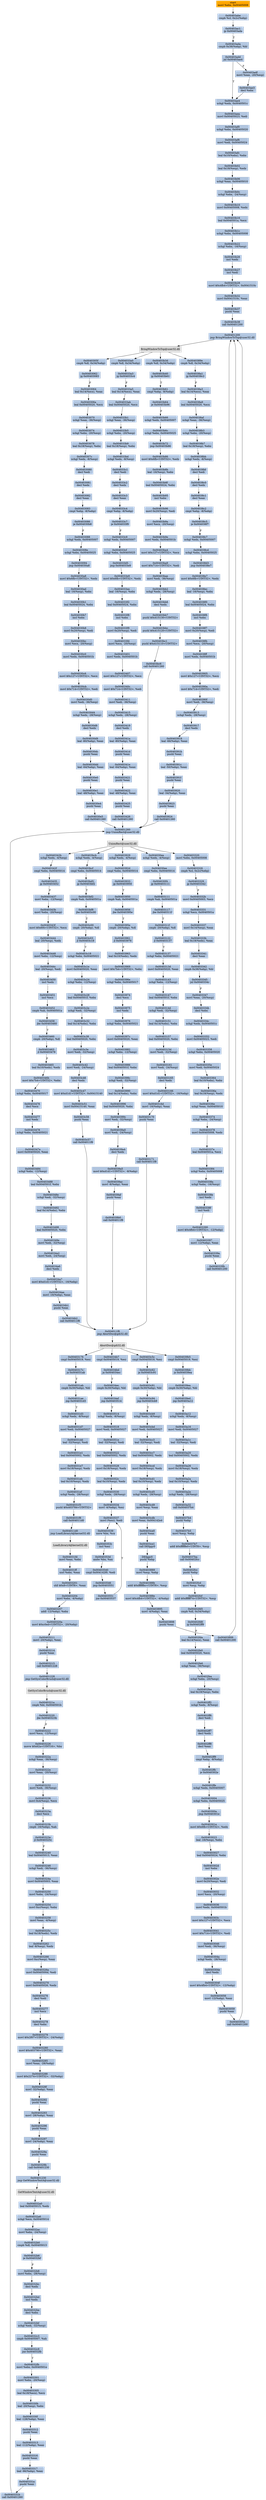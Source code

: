 digraph G {
node[shape=rectangle,style=filled,fillcolor=lightsteelblue,color=lightsteelblue]
bgcolor="transparent"
a0x00403ab8movl_ebx_0x00405008[label="start\nmovl %ebx, 0x00405008",color="lightgrey",fillcolor="orange"];
a0x00403abecmpb_cl_0x2cebp_[label="0x00403abe\ncmpb %cl, 0x2c(%ebp)"];
a0x00403ac1jp_0x00403ada[label="0x00403ac1\njp 0x00403ada"];
a0x00403adacmpb_0x38ebp__bl[label="0x00403ada\ncmpb 0x38(%ebp), %bl"];
a0x00403addjnl_0x00403ae4[label="0x00403add\njnl 0x00403ae4"];
a0x00403adfmovl_eax__20esp_[label="0x00403adf\nmovl %eax, -20(%esp)"];
a0x00403ae4xchgl_edx_0x0040501c[label="0x00403ae4\nxchgl %edx, 0x0040501c"];
a0x00403aeamovl_0x00405023_edi[label="0x00403aea\nmovl 0x00405023, %edi"];
a0x00403af0xchgl_ebx_0x00405020[label="0x00403af0\nxchgl %ebx, 0x00405020"];
a0x00403af6movl_edi_0x00405024[label="0x00403af6\nmovl %edi, 0x00405024"];
a0x00403afcleal_0x10ebx__ebx[label="0x00403afc\nleal 0x10(%ebx), %ebx"];
a0x00403b02leal_0x18esp__edx[label="0x00403b02\nleal 0x18(%esp), %edx"];
a0x00403b06xchgl_eax_0x00405010[label="0x00403b06\nxchgl %eax, 0x00405010"];
a0x00403b0cxchgl_ebx__24esp_[label="0x00403b0c\nxchgl %ebx, -24(%esp)"];
a0x00403b10movl_0x00405008_edx[label="0x00403b10\nmovl 0x00405008, %edx"];
a0x00403b16leal_0x0040501a_ecx[label="0x00403b16\nleal 0x0040501a, %ecx"];
a0x00403b1cxchgl_ebx_0x00405008[label="0x00403b1c\nxchgl %ebx, 0x00405008"];
a0x00403b22xchgl_ebx__16esp_[label="0x00403b22\nxchgl %ebx, -16(%esp)"];
a0x00403b26incl_edx[label="0x00403b26\nincl %edx"];
a0x00403b27incl_edi[label="0x00403b27\nincl %edi"];
a0x00403b28movl_0x4fb4UINT32_0x0041510c[label="0x00403b28\nmovl $0x4fb4<UINT32>, 0x0041510c"];
a0x00403b32movl_0x0041510c_eax[label="0x00403b32\nmovl 0x0041510c, %eax"];
a0x00403b37pushl_eax[label="0x00403b37\npushl %eax"];
a0x00403b38call_0x00401200[label="0x00403b38\ncall 0x00401200"];
a0x00401200jmp_BringWindowToTop_user32_dll[label="0x00401200\njmp BringWindowToTop@user32.dll"];
BringWindowToTop_user32_dll[label="BringWindowToTop@user32.dll",color="lightgrey",fillcolor="lightgrey"];
a0x00403b3dcmpb_dl_0x34ebp_[label="0x00403b3d\ncmpb %dl, 0x34(%ebp)"];
a0x00403b40jg_0x00403b61[label="0x00403b40\njg 0x00403b61"];
a0x00403b61cmpl_ebp__8ebp_[label="0x00403b61\ncmpl %ebp, -8(%ebp)"];
a0x00403b64je_0x00403b96[label="0x00403b64\nje 0x00403b96"];
a0x00403b66xchgl_edx_0x00405007[label="0x00403b66\nxchgl %edx, 0x00405007"];
a0x00403b6cxchgl_ebx_0x00405025[label="0x00403b6c\nxchgl %ebx, 0x00405025"];
a0x00403b72jmp_0x00403b86[label="0x00403b72\njmp 0x00403b86"];
a0x00403b86movl_0x6fbUINT32_edx[label="0x00403b86\nmovl $0x6fb<UINT32>, %edx"];
a0x00403b8bleal__16esp__ebx[label="0x00403b8b\nleal -16(%esp), %ebx"];
a0x00403b8fleal_0x00405024_ebx[label="0x00403b8f\nleal 0x00405024, %ebx"];
a0x00403b95incl_ebx[label="0x00403b95\nincl %ebx"];
a0x00403b96movl_0x20esp__edi[label="0x00403b96\nmovl 0x20(%esp), %edi"];
a0x00403b9amovl_ecx__20esp_[label="0x00403b9a\nmovl %ecx, -20(%esp)"];
a0x00403b9emovl_edx_0x0040501b[label="0x00403b9e\nmovl %edx, 0x0040501b"];
a0x00403ba4movl_0x127UINT32_ecx[label="0x00403ba4\nmovl $0x127<UINT32>, %ecx"];
a0x00403ba9movl_0x714UINT32_edi[label="0x00403ba9\nmovl $0x714<UINT32>, %edi"];
a0x00403baemovl_edi__36esp_[label="0x00403bae\nmovl %edi, -36(%esp)"];
a0x00403bb2xchgl_edx__28esp_[label="0x00403bb2\nxchgl %edx, -28(%esp)"];
a0x00403bb6decl_edx[label="0x00403bb6\ndecl %edx"];
a0x00403bb7pushl_0x415130UINT32[label="0x00403bb7\npushl $0x415130<UINT32>"];
a0x00403bbcpushl_0x415120UINT32[label="0x00403bbc\npushl $0x415120<UINT32>"];
a0x00403bc1pushl_0x415110UINT32[label="0x00403bc1\npushl $0x415110<UINT32>"];
a0x00403bc6call_0x00401260[label="0x00403bc6\ncall 0x00401260"];
a0x00401260jmp_UnionRect_user32_dll[label="0x00401260\njmp UnionRect@user32.dll"];
UnionRect_user32_dll[label="UnionRect@user32.dll",color="lightgrey",fillcolor="lightgrey"];
a0x00403bcbxchgl_edx__4esp_[label="0x00403bcb\nxchgl %edx, -4(%esp)"];
a0x00403bcfcmpl_ebx_0x00405014[label="0x00403bcf\ncmpl %ebx, 0x00405014"];
a0x00403bd5jp_0x00403bf2[label="0x00403bd5\njp 0x00403bf2"];
a0x00403bf2cmpb_ah_0x0040501a[label="0x00403bf2\ncmpb %ah, 0x0040501a"];
a0x00403bf8jbe_0x00403c00[label="0x00403bf8\njbe 0x00403c00"];
a0x00403c00cmpb__20ebp__dl[label="0x00403c00\ncmpb -20(%ebp), %dl"];
a0x00403c03jl_0x00403c18[label="0x00403c03\njl 0x00403c18"];
a0x00403c18xchgl_ebx_0x00405021[label="0x00403c18\nxchgl %ebx, 0x00405021"];
a0x00403c1emovl_0x00405020_eax[label="0x00403c1e\nmovl 0x00405020, %eax"];
a0x00403c24xchgl_ebx__12esp_[label="0x00403c24\nxchgl %ebx, -12(%esp)"];
a0x00403c28leal_0x0040501f_ebx[label="0x00403c28\nleal 0x0040501f, %ebx"];
a0x00403c2exchgl_edi__32esp_[label="0x00403c2e\nxchgl %edi, -32(%esp)"];
a0x00403c32leal_0x14ebx__ebx[label="0x00403c32\nleal 0x14(%ebx), %ebx"];
a0x00403c38leal_0x00405020_ebx[label="0x00403c38\nleal 0x00405020, %ebx"];
a0x00403c3emovl_edi__32esp_[label="0x00403c3e\nmovl %edi, -32(%esp)"];
a0x00403c42movl_edi__24esp_[label="0x00403c42\nmovl %edi, -24(%esp)"];
a0x00403c46decl_edx[label="0x00403c46\ndecl %edx"];
a0x00403c47movl_0xd1d1UINT32_0x00415140[label="0x00403c47\nmovl $0xd1d1<UINT32>, 0x00415140"];
a0x00403c51movl_0x00415140_eax[label="0x00403c51\nmovl 0x00415140, %eax"];
a0x00403c56pushl_eax[label="0x00403c56\npushl %eax"];
a0x00403c57call_0x004011f8[label="0x00403c57\ncall 0x004011f8"];
a0x004011f8jmp_AbortDoc_gdi32_dll[label="0x004011f8\njmp AbortDoc@gdi32.dll"];
AbortDoc_gdi32_dll[label="AbortDoc@gdi32.dll",color="lightgrey",fillcolor="lightgrey"];
a0x00403c5ccmpl_0x00405019_esi[label="0x00403c5c\ncmpl 0x00405019, %esi"];
a0x00403c62ja_0x00403c91[label="0x00403c62\nja 0x00403c91"];
a0x00403c91cmpb_0x30ebp__bl[label="0x00403c91\ncmpb 0x30(%ebp), %bl"];
a0x00403c94jnp_0x00403cb9[label="0x00403c94\njnp 0x00403cb9"];
a0x00403cb9xchgl_edx__8esp_[label="0x00403cb9\nxchgl %edx, -8(%esp)"];
a0x00403cbdmovl_edi_0x00405027[label="0x00403cbd\nmovl %edi, 0x00405027"];
a0x00403cc3leal__32esp__edi[label="0x00403cc3\nleal -32(%esp), %edi"];
a0x00403cc7leal_0x00405002_edx[label="0x00403cc7\nleal 0x00405002, %edx"];
a0x00403ccdmovl_0x18esp__edx[label="0x00403ccd\nmovl 0x18(%esp), %edx"];
a0x00403cd1leal_0x10esp__edx[label="0x00403cd1\nleal 0x10(%esp), %edx"];
a0x00403cd5xchgl_edx__28esp_[label="0x00403cd5\nxchgl %edx, -28(%esp)"];
a0x00403cd9movl_esp_eax[label="0x00403cd9\nmovl %esp, %eax"];
a0x00403cdbmovl_eax_0x004142e4[label="0x00403cdb\nmovl %eax, 0x004142e4"];
a0x00403ce0pushl_eax[label="0x00403ce0\npushl %eax"];
a0x00403ce1call_DEfggy0[label="0x00403ce1\ncall DEfggy0"];
a0x00403888pushl_ebp[label="DEfggy0\npushl %ebp"];
a0x00403889movl_esp_ebp[label="0x00403889\nmovl %esp, %ebp"];
a0x0040388baddl_0xffffffbcUINT8_esp[label="0x0040388b\naddl $0xffffffbc<UINT8>, %esp"];
a0x0040388emovl_0x4fb4UINT32__4ebp_[label="0x0040388e\nmovl $0x4fb4<UINT32>, -4(%ebp)"];
a0x00403895movl__4ebp__eax[label="0x00403895\nmovl -4(%ebp), %eax"];
a0x00403898pushl_eax[label="0x00403898\npushl %eax"];
a0x00403899call_0x00401200[label="0x00403899\ncall 0x00401200"];
a0x0040389ecmpb_dl_0x34ebp_[label="0x0040389e\ncmpb %dl, 0x34(%ebp)"];
a0x004038a1jg_0x004038c2[label="0x004038a1\njg 0x004038c2"];
a0x004038a3leal_0x14ecx__eax[label="0x004038a3\nleal 0x14(%ecx), %eax"];
a0x004038a9leal_0x00405020_ecx[label="0x004038a9\nleal 0x00405020, %ecx"];
a0x004038afxchgl_eax__36esp_[label="0x004038af\nxchgl %eax, -36(%esp)"];
a0x004038b3xchgl_ebx__20esp_[label="0x004038b3\nxchgl %ebx, -20(%esp)"];
a0x004038b7leal_0x18esp__ebx[label="0x004038b7\nleal 0x18(%esp), %ebx"];
a0x004038bbxchgl_edx__8esp_[label="0x004038bb\nxchgl %edx, -8(%esp)"];
a0x004038bfdecl_edi[label="0x004038bf\ndecl %edi"];
a0x004038c0decl_edx[label="0x004038c0\ndecl %edx"];
a0x004038c1decl_eax[label="0x004038c1\ndecl %eax"];
a0x004038c2cmpl_ebp__8ebp_[label="0x004038c2\ncmpl %ebp, -8(%ebp)"];
a0x004038c5je_0x004038f7[label="0x004038c5\nje 0x004038f7"];
a0x004038c7xchgl_edx_0x00405007[label="0x004038c7\nxchgl %edx, 0x00405007"];
a0x004038cdxchgl_ebx_0x00405025[label="0x004038cd\nxchgl %ebx, 0x00405025"];
a0x004038d3jmp_0x004038e7[label="0x004038d3\njmp 0x004038e7"];
a0x004038e7movl_0x6fbUINT32_edx[label="0x004038e7\nmovl $0x6fb<UINT32>, %edx"];
a0x004038ecleal__16esp__ebx[label="0x004038ec\nleal -16(%esp), %ebx"];
a0x004038f0leal_0x00405024_ebx[label="0x004038f0\nleal 0x00405024, %ebx"];
a0x004038f6incl_ebx[label="0x004038f6\nincl %ebx"];
a0x004038f7movl_0x20esp__edi[label="0x004038f7\nmovl 0x20(%esp), %edi"];
a0x004038fbmovl_ecx__20esp_[label="0x004038fb\nmovl %ecx, -20(%esp)"];
a0x004038ffmovl_edx_0x0040501b[label="0x004038ff\nmovl %edx, 0x0040501b"];
a0x00403905movl_0x127UINT32_ecx[label="0x00403905\nmovl $0x127<UINT32>, %ecx"];
a0x0040390amovl_0x714UINT32_edi[label="0x0040390a\nmovl $0x714<UINT32>, %edi"];
a0x0040390fmovl_edi__36esp_[label="0x0040390f\nmovl %edi, -36(%esp)"];
a0x00403913xchgl_edx__28esp_[label="0x00403913\nxchgl %edx, -28(%esp)"];
a0x00403917decl_edx[label="0x00403917\ndecl %edx"];
a0x00403918leal__66ebp__eax[label="0x00403918\nleal -66(%ebp), %eax"];
a0x0040391bpushl_eax[label="0x0040391b\npushl %eax"];
a0x0040391cleal__50ebp__eax[label="0x0040391c\nleal -50(%ebp), %eax"];
a0x0040391fpushl_eax[label="0x0040391f\npushl %eax"];
a0x00403920leal__34ebp__eax[label="0x00403920\nleal -34(%ebp), %eax"];
a0x00403923pushl_eax[label="0x00403923\npushl %eax"];
a0x00403924call_0x00401260[label="0x00403924\ncall 0x00401260"];
a0x00403929xchgl_edx__4esp_[label="0x00403929\nxchgl %edx, -4(%esp)"];
a0x0040392dcmpl_ebx_0x00405014[label="0x0040392d\ncmpl %ebx, 0x00405014"];
a0x00403933jp_0x00403950[label="0x00403933\njp 0x00403950"];
a0x00403950cmpb_ah_0x0040501a[label="0x00403950\ncmpb %ah, 0x0040501a"];
a0x00403956jbe_0x0040395e[label="0x00403956\njbe 0x0040395e"];
a0x0040395ecmpb__20ebp__dl[label="0x0040395e\ncmpb -20(%ebp), %dl"];
a0x00403961jl_0x00403976[label="0x00403961\njl 0x00403976"];
a0x00403963leal_0x10edx__edx[label="0x00403963\nleal 0x10(%edx), %edx"];
a0x00403969movl_0x7b4UINT32_ebx[label="0x00403969\nmovl $0x7b4<UINT32>, %ebx"];
a0x0040396exchgl_ebx_0x00405017[label="0x0040396e\nxchgl %ebx, 0x00405017"];
a0x00403974decl_ecx[label="0x00403974\ndecl %ecx"];
a0x00403975incl_edx[label="0x00403975\nincl %edx"];
a0x00403976xchgl_ebx_0x00405021[label="0x00403976\nxchgl %ebx, 0x00405021"];
a0x0040397cmovl_0x00405020_eax[label="0x0040397c\nmovl 0x00405020, %eax"];
a0x00403982xchgl_ebx__12esp_[label="0x00403982\nxchgl %ebx, -12(%esp)"];
a0x00403986leal_0x0040501f_ebx[label="0x00403986\nleal 0x0040501f, %ebx"];
a0x0040398cxchgl_edi__32esp_[label="0x0040398c\nxchgl %edi, -32(%esp)"];
a0x00403990leal_0x14ebx__ebx[label="0x00403990\nleal 0x14(%ebx), %ebx"];
a0x00403996leal_0x00405020_ebx[label="0x00403996\nleal 0x00405020, %ebx"];
a0x0040399cmovl_edi__32esp_[label="0x0040399c\nmovl %edi, -32(%esp)"];
a0x004039a0movl_edi__24esp_[label="0x004039a0\nmovl %edi, -24(%esp)"];
a0x004039a4decl_edx[label="0x004039a4\ndecl %edx"];
a0x004039a5movl_0xd1d1UINT32__8ebp_[label="0x004039a5\nmovl $0xd1d1<UINT32>, -8(%ebp)"];
a0x004039acmovl__8ebp__eax[label="0x004039ac\nmovl -8(%ebp), %eax"];
a0x004039afpushl_eax[label="0x004039af\npushl %eax"];
a0x004039b0call_0x004011f8[label="0x004039b0\ncall 0x004011f8"];
a0x004039b5cmpl_0x00405019_esi[label="0x004039b5\ncmpl 0x00405019, %esi"];
a0x004039bbja_0x004039ea[label="0x004039bb\nja 0x004039ea"];
a0x004039eacmpb_0x30ebp__bl[label="0x004039ea\ncmpb 0x30(%ebp), %bl"];
a0x004039edjnp_0x00403a12[label="0x004039ed\njnp 0x00403a12"];
a0x00403a12xchgl_edx__8esp_[label="0x00403a12\nxchgl %edx, -8(%esp)"];
a0x00403a16movl_edi_0x00405027[label="0x00403a16\nmovl %edi, 0x00405027"];
a0x00403a1cleal__32esp__edi[label="0x00403a1c\nleal -32(%esp), %edi"];
a0x00403a20leal_0x00405002_edx[label="0x00403a20\nleal 0x00405002, %edx"];
a0x00403a26movl_0x18esp__edx[label="0x00403a26\nmovl 0x18(%esp), %edx"];
a0x00403a2aleal_0x10esp__edx[label="0x00403a2a\nleal 0x10(%esp), %edx"];
a0x00403a2exchgl_edx__28esp_[label="0x00403a2e\nxchgl %edx, -28(%esp)"];
a0x00403a32call_0x004037b4[label="0x00403a32\ncall 0x004037b4"];
a0x004037b4pushl_ebp[label="0x004037b4\npushl %ebp"];
a0x004037b5movl_esp_ebp[label="0x004037b5\nmovl %esp, %ebp"];
a0x004037b7addl_0xffffffe0UINT8_esp[label="0x004037b7\naddl $0xffffffe0<UINT8>, %esp"];
a0x004037bacall_0x00402fcc[label="0x004037ba\ncall 0x00402fcc"];
a0x00402fccpushl_ebp[label="0x00402fcc\npushl %ebp"];
a0x00402fcdmovl_esp_ebp[label="0x00402fcd\nmovl %esp, %ebp"];
a0x00402fcfaddl_0xffffff74UINT32_esp[label="0x00402fcf\naddl $0xffffff74<UINT32>, %esp"];
a0x00402fd5cmpb_dl_0x34ebp_[label="0x00402fd5\ncmpb %dl, 0x34(%ebp)"];
a0x00402fd8jg_0x00402ff9[label="0x00402fd8\njg 0x00402ff9"];
a0x00402fdaleal_0x14ecx__eax[label="0x00402fda\nleal 0x14(%ecx), %eax"];
a0x00402fe0leal_0x00405020_ecx[label="0x00402fe0\nleal 0x00405020, %ecx"];
a0x00402fe6xchgl_eax__36esp_[label="0x00402fe6\nxchgl %eax, -36(%esp)"];
a0x00402feaxchgl_ebx__20esp_[label="0x00402fea\nxchgl %ebx, -20(%esp)"];
a0x00402feeleal_0x18esp__ebx[label="0x00402fee\nleal 0x18(%esp), %ebx"];
a0x00402ff2xchgl_edx__8esp_[label="0x00402ff2\nxchgl %edx, -8(%esp)"];
a0x00402ff6decl_edi[label="0x00402ff6\ndecl %edi"];
a0x00402ff7decl_edx[label="0x00402ff7\ndecl %edx"];
a0x00402ff8decl_eax[label="0x00402ff8\ndecl %eax"];
a0x00402ff9cmpl_ebp__8ebp_[label="0x00402ff9\ncmpl %ebp, -8(%ebp)"];
a0x00402ffcje_0x0040302e[label="0x00402ffc\nje 0x0040302e"];
a0x00402ffexchgl_edx_0x00405007[label="0x00402ffe\nxchgl %edx, 0x00405007"];
a0x00403004xchgl_ebx_0x00405025[label="0x00403004\nxchgl %ebx, 0x00405025"];
a0x0040300ajmp_0x0040301e[label="0x0040300a\njmp 0x0040301e"];
a0x0040301emovl_0x6fbUINT32_edx[label="0x0040301e\nmovl $0x6fb<UINT32>, %edx"];
a0x00403023leal__16esp__ebx[label="0x00403023\nleal -16(%esp), %ebx"];
a0x00403027leal_0x00405024_ebx[label="0x00403027\nleal 0x00405024, %ebx"];
a0x0040302dincl_ebx[label="0x0040302d\nincl %ebx"];
a0x0040302emovl_0x20esp__edi[label="0x0040302e\nmovl 0x20(%esp), %edi"];
a0x00403032movl_ecx__20esp_[label="0x00403032\nmovl %ecx, -20(%esp)"];
a0x00403036movl_edx_0x0040501b[label="0x00403036\nmovl %edx, 0x0040501b"];
a0x0040303cmovl_0x127UINT32_ecx[label="0x0040303c\nmovl $0x127<UINT32>, %ecx"];
a0x00403041movl_0x714UINT32_edi[label="0x00403041\nmovl $0x714<UINT32>, %edi"];
a0x00403046movl_edi__36esp_[label="0x00403046\nmovl %edi, -36(%esp)"];
a0x0040304axchgl_edx__28esp_[label="0x0040304a\nxchgl %edx, -28(%esp)"];
a0x0040304edecl_edx[label="0x0040304e\ndecl %edx"];
a0x0040304fmovl_0x4fb4UINT32__12ebp_[label="0x0040304f\nmovl $0x4fb4<UINT32>, -12(%ebp)"];
a0x00403056movl__12ebp__eax[label="0x00403056\nmovl -12(%ebp), %eax"];
a0x00403059pushl_eax[label="0x00403059\npushl %eax"];
a0x0040305acall_0x00401200[label="0x0040305a\ncall 0x00401200"];
a0x0040305fcmpb_dl_0x34ebp_[label="0x0040305f\ncmpb %dl, 0x34(%ebp)"];
a0x00403062jg_0x00403083[label="0x00403062\njg 0x00403083"];
a0x00403064leal_0x14ecx__eax[label="0x00403064\nleal 0x14(%ecx), %eax"];
a0x0040306aleal_0x00405020_ecx[label="0x0040306a\nleal 0x00405020, %ecx"];
a0x00403070xchgl_eax__36esp_[label="0x00403070\nxchgl %eax, -36(%esp)"];
a0x00403074xchgl_ebx__20esp_[label="0x00403074\nxchgl %ebx, -20(%esp)"];
a0x00403078leal_0x18esp__ebx[label="0x00403078\nleal 0x18(%esp), %ebx"];
a0x0040307cxchgl_edx__8esp_[label="0x0040307c\nxchgl %edx, -8(%esp)"];
a0x00403080decl_edi[label="0x00403080\ndecl %edi"];
a0x00403081decl_edx[label="0x00403081\ndecl %edx"];
a0x00403082decl_eax[label="0x00403082\ndecl %eax"];
a0x00403083cmpl_ebp__8ebp_[label="0x00403083\ncmpl %ebp, -8(%ebp)"];
a0x00403086je_0x004030b8[label="0x00403086\nje 0x004030b8"];
a0x00403088xchgl_edx_0x00405007[label="0x00403088\nxchgl %edx, 0x00405007"];
a0x0040308exchgl_ebx_0x00405025[label="0x0040308e\nxchgl %ebx, 0x00405025"];
a0x00403094jmp_0x004030a8[label="0x00403094\njmp 0x004030a8"];
a0x004030a8movl_0x6fbUINT32_edx[label="0x004030a8\nmovl $0x6fb<UINT32>, %edx"];
a0x004030adleal__16esp__ebx[label="0x004030ad\nleal -16(%esp), %ebx"];
a0x004030b1leal_0x00405024_ebx[label="0x004030b1\nleal 0x00405024, %ebx"];
a0x004030b7incl_ebx[label="0x004030b7\nincl %ebx"];
a0x004030b8movl_0x20esp__edi[label="0x004030b8\nmovl 0x20(%esp), %edi"];
a0x004030bcmovl_ecx__20esp_[label="0x004030bc\nmovl %ecx, -20(%esp)"];
a0x004030c0movl_edx_0x0040501b[label="0x004030c0\nmovl %edx, 0x0040501b"];
a0x004030c6movl_0x127UINT32_ecx[label="0x004030c6\nmovl $0x127<UINT32>, %ecx"];
a0x004030cbmovl_0x714UINT32_edi[label="0x004030cb\nmovl $0x714<UINT32>, %edi"];
a0x004030d0movl_edi__36esp_[label="0x004030d0\nmovl %edi, -36(%esp)"];
a0x004030d4xchgl_edx__28esp_[label="0x004030d4\nxchgl %edx, -28(%esp)"];
a0x004030d8decl_edx[label="0x004030d8\ndecl %edx"];
a0x004030d9leal__80ebp__eax[label="0x004030d9\nleal -80(%ebp), %eax"];
a0x004030dcpushl_eax[label="0x004030dc\npushl %eax"];
a0x004030ddleal__64ebp__eax[label="0x004030dd\nleal -64(%ebp), %eax"];
a0x004030e0pushl_eax[label="0x004030e0\npushl %eax"];
a0x004030e1leal__48ebp__eax[label="0x004030e1\nleal -48(%ebp), %eax"];
a0x004030e4pushl_eax[label="0x004030e4\npushl %eax"];
a0x004030e5call_0x00401260[label="0x004030e5\ncall 0x00401260"];
a0x004030eaxchgl_edx__4esp_[label="0x004030ea\nxchgl %edx, -4(%esp)"];
a0x004030eecmpl_ebx_0x00405014[label="0x004030ee\ncmpl %ebx, 0x00405014"];
a0x004030f4jp_0x00403111[label="0x004030f4\njp 0x00403111"];
a0x00403111cmpb_ah_0x0040501a[label="0x00403111\ncmpb %ah, 0x0040501a"];
a0x00403117jbe_0x0040311f[label="0x00403117\njbe 0x0040311f"];
a0x0040311fcmpb__20ebp__dl[label="0x0040311f\ncmpb -20(%ebp), %dl"];
a0x00403122jl_0x00403137[label="0x00403122\njl 0x00403137"];
a0x00403137xchgl_ebx_0x00405021[label="0x00403137\nxchgl %ebx, 0x00405021"];
a0x0040313dmovl_0x00405020_eax[label="0x0040313d\nmovl 0x00405020, %eax"];
a0x00403143xchgl_ebx__12esp_[label="0x00403143\nxchgl %ebx, -12(%esp)"];
a0x00403147leal_0x0040501f_ebx[label="0x00403147\nleal 0x0040501f, %ebx"];
a0x0040314dxchgl_edi__32esp_[label="0x0040314d\nxchgl %edi, -32(%esp)"];
a0x00403151leal_0x14ebx__ebx[label="0x00403151\nleal 0x14(%ebx), %ebx"];
a0x00403157leal_0x00405020_ebx[label="0x00403157\nleal 0x00405020, %ebx"];
a0x0040315dmovl_edi__32esp_[label="0x0040315d\nmovl %edi, -32(%esp)"];
a0x00403161movl_edi__24esp_[label="0x00403161\nmovl %edi, -24(%esp)"];
a0x00403165decl_edx[label="0x00403165\ndecl %edx"];
a0x00403166movl_0xd1d1UINT32__16ebp_[label="0x00403166\nmovl $0xd1d1<UINT32>, -16(%ebp)"];
a0x0040316dmovl__16ebp__eax[label="0x0040316d\nmovl -16(%ebp), %eax"];
a0x00403170pushl_eax[label="0x00403170\npushl %eax"];
a0x00403171call_0x004011f8[label="0x00403171\ncall 0x004011f8"];
a0x00403176cmpl_0x00405019_esi[label="0x00403176\ncmpl 0x00405019, %esi"];
a0x0040317cja_0x004031ab[label="0x0040317c\nja 0x004031ab"];
a0x004031abcmpb_0x30ebp__bl[label="0x004031ab\ncmpb 0x30(%ebp), %bl"];
a0x004031aejnp_0x004031d3[label="0x004031ae\njnp 0x004031d3"];
a0x004031d3xchgl_edx__8esp_[label="0x004031d3\nxchgl %edx, -8(%esp)"];
a0x004031d7movl_edi_0x00405027[label="0x004031d7\nmovl %edi, 0x00405027"];
a0x004031ddleal__32esp__edi[label="0x004031dd\nleal -32(%esp), %edi"];
a0x004031e1leal_0x00405002_edx[label="0x004031e1\nleal 0x00405002, %edx"];
a0x004031e7movl_0x18esp__edx[label="0x004031e7\nmovl 0x18(%esp), %edx"];
a0x004031ebleal_0x10esp__edx[label="0x004031eb\nleal 0x10(%esp), %edx"];
a0x004031efxchgl_edx__28esp_[label="0x004031ef\nxchgl %edx, -28(%esp)"];
a0x004031f3pushl_0x403784UINT32[label="0x004031f3\npushl $0x403784<UINT32>"];
a0x004031f8call_0x004011d0[label="0x004031f8\ncall 0x004011d0"];
a0x004011d0jmp_LoadLibraryA_kernel32_dll[label="0x004011d0\njmp LoadLibraryA@kernel32.dll"];
LoadLibraryA_kernel32_dll[label="LoadLibraryA@kernel32.dll",color="lightgrey",fillcolor="lightgrey"];
a0x004031fdmovl_eax_ebx[label="0x004031fd\nmovl %eax, %ebx"];
a0x004031ffxorl_ebx_eax[label="0x004031ff\nxorl %ebx, %eax"];
a0x00403201shll_0x8UINT8_eax[label="0x00403201\nshll $0x8<UINT8>, %eax"];
a0x00403204movl_ebx__4ebp_[label="0x00403204\nmovl %ebx, -4(%ebp)"];
a0x00403207addl__12ebp__ebx[label="0x00403207\naddl -12(%ebp), %ebx"];
a0x0040320amovl_0xc0edUINT32__20ebp_[label="0x0040320a\nmovl $0xc0ed<UINT32>, -20(%ebp)"];
a0x00403211movl__20ebp__eax[label="0x00403211\nmovl -20(%ebp), %eax"];
a0x00403214pushl_eax[label="0x00403214\npushl %eax"];
a0x00403215call_0x00401228[label="0x00403215\ncall 0x00401228"];
a0x00401228jmp_GetSysColorBrush_user32_dll[label="0x00401228\njmp GetSysColorBrush@user32.dll"];
GetSysColorBrush_user32_dll[label="GetSysColorBrush@user32.dll",color="lightgrey",fillcolor="lightgrey"];
a0x0040321acmpb_bl_0x0040501b[label="0x0040321a\ncmpb %bl, 0x0040501b"];
a0x00403220jbe_0x0040323b[label="0x00403220\njbe 0x0040323b"];
a0x00403222movl_ecx__12esp_[label="0x00403222\nmovl %ecx, -12(%esp)"];
a0x00403226movw_0x62aUINT16_bx[label="0x00403226\nmovw $0x62a<UINT16>, %bx"];
a0x0040322axchgl_eax__36esp_[label="0x0040322a\nxchgl %eax, -36(%esp)"];
a0x0040322emovl_eax__20esp_[label="0x0040322e\nmovl %eax, -20(%esp)"];
a0x00403232movl_edi__36esp_[label="0x00403232\nmovl %edi, -36(%esp)"];
a0x00403236movl_0x4esp__ecx[label="0x00403236\nmovl 0x4(%esp), %ecx"];
a0x0040323adecl_ecx[label="0x0040323a\ndecl %ecx"];
a0x0040323bcmpb__16ebp__ah[label="0x0040323b\ncmpb -16(%ebp), %ah"];
a0x0040323ejl_0x0040325c[label="0x0040323e\njl 0x0040325c"];
a0x00403240leal_0x00405013_eax[label="0x00403240\nleal 0x00405013, %eax"];
a0x00403246xchgl_edi__36esp_[label="0x00403246\nxchgl %edi, -36(%esp)"];
a0x0040324amovl_0x00405003_eax[label="0x0040324a\nmovl 0x00405003, %eax"];
a0x00403250movl_ebx__24esp_[label="0x00403250\nmovl %ebx, -24(%esp)"];
a0x00403254movl_0xcesp__ebx[label="0x00403254\nmovl 0xc(%esp), %ebx"];
a0x00403258movl_eax__4esp_[label="0x00403258\nmovl %eax, -4(%esp)"];
a0x0040325cleal_0x18edx__edx[label="0x0040325c\nleal 0x18(%edx), %edx"];
a0x00403262leal__8esp__edx[label="0x00403262\nleal -8(%esp), %edx"];
a0x00403266movl_0xcesp__eax[label="0x00403266\nmovl 0xc(%esp), %eax"];
a0x0040326amovl_0x0040500d_edi[label="0x0040326a\nmovl 0x0040500d, %edi"];
a0x00403270movl_0x00405026_edx[label="0x00403270\nmovl 0x00405026, %edx"];
a0x00403276decl_edi[label="0x00403276\ndecl %edi"];
a0x00403277incl_ecx[label="0x00403277\nincl %ecx"];
a0x00403278decl_ebx[label="0x00403278\ndecl %ebx"];
a0x00403279movl_0x2f07UINT32__24ebp_[label="0x00403279\nmovl $0x2f07<UINT32>, -24(%ebp)"];
a0x00403280movl_0x403790UINT32_eax[label="0x00403280\nmovl $0x403790<UINT32>, %eax"];
a0x00403285movl_eax__28ebp_[label="0x00403285\nmovl %eax, -28(%ebp)"];
a0x00403288movl_0x2274UINT32__32ebp_[label="0x00403288\nmovl $0x2274<UINT32>, -32(%ebp)"];
a0x0040328fmovl__32ebp__eax[label="0x0040328f\nmovl -32(%ebp), %eax"];
a0x00403292pushl_eax[label="0x00403292\npushl %eax"];
a0x00403293movl__28ebp__eax[label="0x00403293\nmovl -28(%ebp), %eax"];
a0x00403296pushl_eax[label="0x00403296\npushl %eax"];
a0x00403297movl__24ebp__eax[label="0x00403297\nmovl -24(%ebp), %eax"];
a0x0040329apushl_eax[label="0x0040329a\npushl %eax"];
a0x0040329bcall_0x00401230[label="0x0040329b\ncall 0x00401230"];
a0x00401230jmp_GetWindowTextA_user32_dll[label="0x00401230\njmp GetWindowTextA@user32.dll"];
GetWindowTextA_user32_dll[label="GetWindowTextA@user32.dll",color="lightgrey",fillcolor="lightgrey"];
a0x004032a0leal_0x00405015_edx[label="0x004032a0\nleal 0x00405015, %edx"];
a0x004032a6xchgl_ecx_0x00405014[label="0x004032a6\nxchgl %ecx, 0x00405014"];
a0x004032acmovl_ebx__24esp_[label="0x004032ac\nmovl %ebx, -24(%esp)"];
a0x004032b0cmpb_dl_0x00405013[label="0x004032b0\ncmpb %dl, 0x00405013"];
a0x004032b6je_0x004032bf[label="0x004032b6\nje 0x004032bf"];
a0x004032b8movl_ebx__28esp_[label="0x004032b8\nmovl %ebx, -28(%esp)"];
a0x004032bcdecl_edx[label="0x004032bc\ndecl %edx"];
a0x004032bdincl_edx[label="0x004032bd\nincl %edx"];
a0x004032bedecl_ebx[label="0x004032be\ndecl %ebx"];
a0x004032bfxchgl_edi__32esp_[label="0x004032bf\nxchgl %edi, -32(%esp)"];
a0x004032c3cmpb_0x00405007_ah[label="0x004032c3\ncmpb 0x00405007, %ah"];
a0x004032c9jne_0x004032fb[label="0x004032c9\njne 0x004032fb"];
a0x004032fbmovl_ebx_0x0040501e[label="0x004032fb\nmovl %ebx, 0x0040501e"];
a0x00403301movl_ebx__20esp_[label="0x00403301\nmovl %ebx, -20(%esp)"];
a0x00403305leal_0x18ecx__ecx[label="0x00403305\nleal 0x18(%ecx), %ecx"];
a0x0040330bleal__20esp__ebx[label="0x0040330b\nleal -20(%esp), %ebx"];
a0x0040330fleal__128ebp__eax[label="0x0040330f\nleal -128(%ebp), %eax"];
a0x00403312pushl_eax[label="0x00403312\npushl %eax"];
a0x00403313leal__112ebp__eax[label="0x00403313\nleal -112(%ebp), %eax"];
a0x00403316pushl_eax[label="0x00403316\npushl %eax"];
a0x00403317leal__96ebp__eax[label="0x00403317\nleal -96(%ebp), %eax"];
a0x0040331apushl_eax[label="0x0040331a\npushl %eax"];
a0x0040331bcall_0x00401260[label="0x0040331b\ncall 0x00401260"];
a0x00403320movl_ebx_0x00405008[label="0x00403320\nmovl %ebx, 0x00405008"];
a0x00403326cmpb_cl_0x2cebp_[label="0x00403326\ncmpb %cl, 0x2c(%ebp)"];
a0x00403329jp_0x00403342[label="0x00403329\njp 0x00403342"];
a0x0040332bmovl_0x00405003_ecx[label="0x0040332b\nmovl 0x00405003, %ecx"];
a0x00403331xchgl_ecx_0x0040501a[label="0x00403331\nxchgl %ecx, 0x0040501a"];
a0x00403337movl_0x14esp__eax[label="0x00403337\nmovl 0x14(%esp), %eax"];
a0x0040333bleal_0x18edx__eax[label="0x0040333b\nleal 0x18(%edx), %eax"];
a0x00403341decl_eax[label="0x00403341\ndecl %eax"];
a0x00403342cmpb_0x38ebp__bl[label="0x00403342\ncmpb 0x38(%ebp), %bl"];
a0x00403345jnl_0x0040334c[label="0x00403345\njnl 0x0040334c"];
a0x00403347movl_eax__20esp_[label="0x00403347\nmovl %eax, -20(%esp)"];
a0x0040334bdecl_ebx[label="0x0040334b\ndecl %ebx"];
a0x0040334cxchgl_edx_0x0040501c[label="0x0040334c\nxchgl %edx, 0x0040501c"];
a0x00403352movl_0x00405023_edi[label="0x00403352\nmovl 0x00405023, %edi"];
a0x00403358xchgl_ebx_0x00405020[label="0x00403358\nxchgl %ebx, 0x00405020"];
a0x0040335emovl_edi_0x00405024[label="0x0040335e\nmovl %edi, 0x00405024"];
a0x00403364leal_0x10ebx__ebx[label="0x00403364\nleal 0x10(%ebx), %ebx"];
a0x0040336aleal_0x18esp__edx[label="0x0040336a\nleal 0x18(%esp), %edx"];
a0x0040336exchgl_eax_0x00405010[label="0x0040336e\nxchgl %eax, 0x00405010"];
a0x00403374xchgl_ebx__24esp_[label="0x00403374\nxchgl %ebx, -24(%esp)"];
a0x00403378movl_0x00405008_edx[label="0x00403378\nmovl 0x00405008, %edx"];
a0x0040337eleal_0x0040501a_ecx[label="0x0040337e\nleal 0x0040501a, %ecx"];
a0x00403384xchgl_ebx_0x00405008[label="0x00403384\nxchgl %ebx, 0x00405008"];
a0x0040338axchgl_ebx__16esp_[label="0x0040338a\nxchgl %ebx, -16(%esp)"];
a0x0040338eincl_edx[label="0x0040338e\nincl %edx"];
a0x0040338fincl_edi[label="0x0040338f\nincl %edi"];
a0x00403390movl_0x4fb4UINT32__12ebp_[label="0x00403390\nmovl $0x4fb4<UINT32>, -12(%ebp)"];
a0x00403397movl__12ebp__eax[label="0x00403397\nmovl -12(%ebp), %eax"];
a0x0040339apushl_eax[label="0x0040339a\npushl %eax"];
a0x0040339bcall_0x00401200[label="0x0040339b\ncall 0x00401200"];
a0x004033a0cmpb_dl_0x34ebp_[label="0x004033a0\ncmpb %dl, 0x34(%ebp)"];
a0x004033a3jg_0x004033c4[label="0x004033a3\njg 0x004033c4"];
a0x004033a5leal_0x14ecx__eax[label="0x004033a5\nleal 0x14(%ecx), %eax"];
a0x004033ableal_0x00405020_ecx[label="0x004033ab\nleal 0x00405020, %ecx"];
a0x004033b1xchgl_eax__36esp_[label="0x004033b1\nxchgl %eax, -36(%esp)"];
a0x004033b5xchgl_ebx__20esp_[label="0x004033b5\nxchgl %ebx, -20(%esp)"];
a0x004033b9leal_0x18esp__ebx[label="0x004033b9\nleal 0x18(%esp), %ebx"];
a0x004033bdxchgl_edx__8esp_[label="0x004033bd\nxchgl %edx, -8(%esp)"];
a0x004033c1decl_edi[label="0x004033c1\ndecl %edi"];
a0x004033c2decl_edx[label="0x004033c2\ndecl %edx"];
a0x004033c3decl_eax[label="0x004033c3\ndecl %eax"];
a0x004033c4cmpl_ebp__8ebp_[label="0x004033c4\ncmpl %ebp, -8(%ebp)"];
a0x004033c7je_0x004033f9[label="0x004033c7\nje 0x004033f9"];
a0x004033c9xchgl_edx_0x00405007[label="0x004033c9\nxchgl %edx, 0x00405007"];
a0x004033cfxchgl_ebx_0x00405025[label="0x004033cf\nxchgl %ebx, 0x00405025"];
a0x004033d5jmp_0x004033e9[label="0x004033d5\njmp 0x004033e9"];
a0x004033e9movl_0x6fbUINT32_edx[label="0x004033e9\nmovl $0x6fb<UINT32>, %edx"];
a0x004033eeleal__16esp__ebx[label="0x004033ee\nleal -16(%esp), %ebx"];
a0x004033f2leal_0x00405024_ebx[label="0x004033f2\nleal 0x00405024, %ebx"];
a0x004033f8incl_ebx[label="0x004033f8\nincl %ebx"];
a0x004033f9movl_0x20esp__edi[label="0x004033f9\nmovl 0x20(%esp), %edi"];
a0x004033fdmovl_ecx__20esp_[label="0x004033fd\nmovl %ecx, -20(%esp)"];
a0x00403401movl_edx_0x0040501b[label="0x00403401\nmovl %edx, 0x0040501b"];
a0x00403407movl_0x127UINT32_ecx[label="0x00403407\nmovl $0x127<UINT32>, %ecx"];
a0x0040340cmovl_0x714UINT32_edi[label="0x0040340c\nmovl $0x714<UINT32>, %edi"];
a0x00403411movl_edi__36esp_[label="0x00403411\nmovl %edi, -36(%esp)"];
a0x00403415xchgl_edx__28esp_[label="0x00403415\nxchgl %edx, -28(%esp)"];
a0x00403419decl_edx[label="0x00403419\ndecl %edx"];
a0x0040341aleal__80ebp__eax[label="0x0040341a\nleal -80(%ebp), %eax"];
a0x0040341dpushl_eax[label="0x0040341d\npushl %eax"];
a0x0040341eleal__64ebp__eax[label="0x0040341e\nleal -64(%ebp), %eax"];
a0x00403421pushl_eax[label="0x00403421\npushl %eax"];
a0x00403422leal__48ebp__eax[label="0x00403422\nleal -48(%ebp), %eax"];
a0x00403425pushl_eax[label="0x00403425\npushl %eax"];
a0x00403426call_0x00401260[label="0x00403426\ncall 0x00401260"];
a0x0040342bxchgl_edx__4esp_[label="0x0040342b\nxchgl %edx, -4(%esp)"];
a0x0040342fcmpl_ebx_0x00405014[label="0x0040342f\ncmpl %ebx, 0x00405014"];
a0x00403435jp_0x00403452[label="0x00403435\njp 0x00403452"];
a0x00403437movl_ebx__12esp_[label="0x00403437\nmovl %ebx, -12(%esp)"];
a0x0040343bmovl_ebx__20esp_[label="0x0040343b\nmovl %ebx, -20(%esp)"];
a0x0040343fmovl_0x6f4UINT32_ecx[label="0x0040343f\nmovl $0x6f4<UINT32>, %ecx"];
a0x00403444leal__20esp__edx[label="0x00403444\nleal -20(%esp), %edx"];
a0x00403448movl_ebx__12esp_[label="0x00403448\nmovl %ebx, -12(%esp)"];
a0x0040344cleal__20esp__edi[label="0x0040344c\nleal -20(%esp), %edi"];
a0x00403450incl_edx[label="0x00403450\nincl %edx"];
a0x00403451incl_ecx[label="0x00403451\nincl %ecx"];
a0x00403452cmpb_ah_0x0040501a[label="0x00403452\ncmpb %ah, 0x0040501a"];
a0x00403458jbe_0x00403460[label="0x00403458\njbe 0x00403460"];
a0x00403460cmpb__20ebp__dl[label="0x00403460\ncmpb -20(%ebp), %dl"];
a0x00403463jl_0x00403478[label="0x00403463\njl 0x00403478"];
a0x00403465leal_0x10edx__edx[label="0x00403465\nleal 0x10(%edx), %edx"];
a0x0040346bmovl_0x7b4UINT32_ebx[label="0x0040346b\nmovl $0x7b4<UINT32>, %ebx"];
a0x00403470xchgl_ebx_0x00405017[label="0x00403470\nxchgl %ebx, 0x00405017"];
a0x00403476decl_ecx[label="0x00403476\ndecl %ecx"];
a0x00403477incl_edx[label="0x00403477\nincl %edx"];
a0x00403478xchgl_ebx_0x00405021[label="0x00403478\nxchgl %ebx, 0x00405021"];
a0x0040347emovl_0x00405020_eax[label="0x0040347e\nmovl 0x00405020, %eax"];
a0x00403484xchgl_ebx__12esp_[label="0x00403484\nxchgl %ebx, -12(%esp)"];
a0x00403488leal_0x0040501f_ebx[label="0x00403488\nleal 0x0040501f, %ebx"];
a0x0040348exchgl_edi__32esp_[label="0x0040348e\nxchgl %edi, -32(%esp)"];
a0x00403492leal_0x14ebx__ebx[label="0x00403492\nleal 0x14(%ebx), %ebx"];
a0x00403498leal_0x00405020_ebx[label="0x00403498\nleal 0x00405020, %ebx"];
a0x0040349emovl_edi__32esp_[label="0x0040349e\nmovl %edi, -32(%esp)"];
a0x004034a2movl_edi__24esp_[label="0x004034a2\nmovl %edi, -24(%esp)"];
a0x004034a6decl_edx[label="0x004034a6\ndecl %edx"];
a0x004034a7movl_0xd1d1UINT32__16ebp_[label="0x004034a7\nmovl $0xd1d1<UINT32>, -16(%ebp)"];
a0x004034aemovl__16ebp__eax[label="0x004034ae\nmovl -16(%ebp), %eax"];
a0x004034b1pushl_eax[label="0x004034b1\npushl %eax"];
a0x004034b2call_0x004011f8[label="0x004034b2\ncall 0x004011f8"];
a0x004034b7cmpl_0x00405019_esi[label="0x004034b7\ncmpl 0x00405019, %esi"];
a0x004034bdja_0x004034ec[label="0x004034bd\nja 0x004034ec"];
a0x004034eccmpb_0x30ebp__bl[label="0x004034ec\ncmpb 0x30(%ebp), %bl"];
a0x004034efjnp_0x00403514[label="0x004034ef\njnp 0x00403514"];
a0x00403514xchgl_edx__8esp_[label="0x00403514\nxchgl %edx, -8(%esp)"];
a0x00403518movl_edi_0x00405027[label="0x00403518\nmovl %edi, 0x00405027"];
a0x0040351eleal__32esp__edi[label="0x0040351e\nleal -32(%esp), %edi"];
a0x00403522leal_0x00405002_edx[label="0x00403522\nleal 0x00405002, %edx"];
a0x00403528movl_0x18esp__edx[label="0x00403528\nmovl 0x18(%esp), %edx"];
a0x0040352cleal_0x10esp__edx[label="0x0040352c\nleal 0x10(%esp), %edx"];
a0x00403530xchgl_edx__28esp_[label="0x00403530\nxchgl %edx, -28(%esp)"];
a0x00403534movl__4ebp__esi[label="0x00403534\nmovl -4(%ebp), %esi"];
a0x00403537movl_esi__edi[label="0x00403537\nmovl (%esi), %edi"];
a0x00403539xorw_bx_cx[label="0x00403539\nxorw %bx, %cx"];
a0x0040353cincl_esi[label="0x0040353c\nincl %esi"];
a0x0040353dandw_bx_ax[label="0x0040353d\nandw %bx, %ax"];
a0x00403540cmpl_0x004142f0_edi[label="0x00403540\ncmpl 0x004142f0, %edi"];
a0x00403546jmp_0x00403551[label="0x00403546\njmp 0x00403551"];
a0x00403551jne_0x00403537[label="0x00403551\njne 0x00403537"];
a0x00403ae3decl_ebx[label="0x00403ae3\ndecl %ebx"];
a0x00403ab8movl_ebx_0x00405008 -> a0x00403abecmpb_cl_0x2cebp_ [color="#000000"];
a0x00403abecmpb_cl_0x2cebp_ -> a0x00403ac1jp_0x00403ada [color="#000000"];
a0x00403ac1jp_0x00403ada -> a0x00403adacmpb_0x38ebp__bl [color="#000000",label="T"];
a0x00403adacmpb_0x38ebp__bl -> a0x00403addjnl_0x00403ae4 [color="#000000"];
a0x00403addjnl_0x00403ae4 -> a0x00403adfmovl_eax__20esp_ [color="#000000",label="F"];
a0x00403addjnl_0x00403ae4 -> a0x00403ae4xchgl_edx_0x0040501c [color="#000000",label="T"];
a0x00403ae4xchgl_edx_0x0040501c -> a0x00403aeamovl_0x00405023_edi [color="#000000"];
a0x00403aeamovl_0x00405023_edi -> a0x00403af0xchgl_ebx_0x00405020 [color="#000000"];
a0x00403af0xchgl_ebx_0x00405020 -> a0x00403af6movl_edi_0x00405024 [color="#000000"];
a0x00403af6movl_edi_0x00405024 -> a0x00403afcleal_0x10ebx__ebx [color="#000000"];
a0x00403afcleal_0x10ebx__ebx -> a0x00403b02leal_0x18esp__edx [color="#000000"];
a0x00403b02leal_0x18esp__edx -> a0x00403b06xchgl_eax_0x00405010 [color="#000000"];
a0x00403b06xchgl_eax_0x00405010 -> a0x00403b0cxchgl_ebx__24esp_ [color="#000000"];
a0x00403b0cxchgl_ebx__24esp_ -> a0x00403b10movl_0x00405008_edx [color="#000000"];
a0x00403b10movl_0x00405008_edx -> a0x00403b16leal_0x0040501a_ecx [color="#000000"];
a0x00403b16leal_0x0040501a_ecx -> a0x00403b1cxchgl_ebx_0x00405008 [color="#000000"];
a0x00403b1cxchgl_ebx_0x00405008 -> a0x00403b22xchgl_ebx__16esp_ [color="#000000"];
a0x00403b22xchgl_ebx__16esp_ -> a0x00403b26incl_edx [color="#000000"];
a0x00403b26incl_edx -> a0x00403b27incl_edi [color="#000000"];
a0x00403b27incl_edi -> a0x00403b28movl_0x4fb4UINT32_0x0041510c [color="#000000"];
a0x00403b28movl_0x4fb4UINT32_0x0041510c -> a0x00403b32movl_0x0041510c_eax [color="#000000"];
a0x00403b32movl_0x0041510c_eax -> a0x00403b37pushl_eax [color="#000000"];
a0x00403b37pushl_eax -> a0x00403b38call_0x00401200 [color="#000000"];
a0x00403b38call_0x00401200 -> a0x00401200jmp_BringWindowToTop_user32_dll [color="#000000"];
a0x00401200jmp_BringWindowToTop_user32_dll -> BringWindowToTop_user32_dll [color="#000000"];
BringWindowToTop_user32_dll -> a0x00403b3dcmpb_dl_0x34ebp_ [color="#000000"];
a0x00403b3dcmpb_dl_0x34ebp_ -> a0x00403b40jg_0x00403b61 [color="#000000"];
a0x00403b40jg_0x00403b61 -> a0x00403b61cmpl_ebp__8ebp_ [color="#000000",label="T"];
a0x00403b61cmpl_ebp__8ebp_ -> a0x00403b64je_0x00403b96 [color="#000000"];
a0x00403b64je_0x00403b96 -> a0x00403b66xchgl_edx_0x00405007 [color="#000000",label="F"];
a0x00403b66xchgl_edx_0x00405007 -> a0x00403b6cxchgl_ebx_0x00405025 [color="#000000"];
a0x00403b6cxchgl_ebx_0x00405025 -> a0x00403b72jmp_0x00403b86 [color="#000000"];
a0x00403b72jmp_0x00403b86 -> a0x00403b86movl_0x6fbUINT32_edx [color="#000000"];
a0x00403b86movl_0x6fbUINT32_edx -> a0x00403b8bleal__16esp__ebx [color="#000000"];
a0x00403b8bleal__16esp__ebx -> a0x00403b8fleal_0x00405024_ebx [color="#000000"];
a0x00403b8fleal_0x00405024_ebx -> a0x00403b95incl_ebx [color="#000000"];
a0x00403b95incl_ebx -> a0x00403b96movl_0x20esp__edi [color="#000000"];
a0x00403b96movl_0x20esp__edi -> a0x00403b9amovl_ecx__20esp_ [color="#000000"];
a0x00403b9amovl_ecx__20esp_ -> a0x00403b9emovl_edx_0x0040501b [color="#000000"];
a0x00403b9emovl_edx_0x0040501b -> a0x00403ba4movl_0x127UINT32_ecx [color="#000000"];
a0x00403ba4movl_0x127UINT32_ecx -> a0x00403ba9movl_0x714UINT32_edi [color="#000000"];
a0x00403ba9movl_0x714UINT32_edi -> a0x00403baemovl_edi__36esp_ [color="#000000"];
a0x00403baemovl_edi__36esp_ -> a0x00403bb2xchgl_edx__28esp_ [color="#000000"];
a0x00403bb2xchgl_edx__28esp_ -> a0x00403bb6decl_edx [color="#000000"];
a0x00403bb6decl_edx -> a0x00403bb7pushl_0x415130UINT32 [color="#000000"];
a0x00403bb7pushl_0x415130UINT32 -> a0x00403bbcpushl_0x415120UINT32 [color="#000000"];
a0x00403bbcpushl_0x415120UINT32 -> a0x00403bc1pushl_0x415110UINT32 [color="#000000"];
a0x00403bc1pushl_0x415110UINT32 -> a0x00403bc6call_0x00401260 [color="#000000"];
a0x00403bc6call_0x00401260 -> a0x00401260jmp_UnionRect_user32_dll [color="#000000"];
a0x00401260jmp_UnionRect_user32_dll -> UnionRect_user32_dll [color="#000000"];
UnionRect_user32_dll -> a0x00403bcbxchgl_edx__4esp_ [color="#000000"];
a0x00403bcbxchgl_edx__4esp_ -> a0x00403bcfcmpl_ebx_0x00405014 [color="#000000"];
a0x00403bcfcmpl_ebx_0x00405014 -> a0x00403bd5jp_0x00403bf2 [color="#000000"];
a0x00403bd5jp_0x00403bf2 -> a0x00403bf2cmpb_ah_0x0040501a [color="#000000",label="T"];
a0x00403bf2cmpb_ah_0x0040501a -> a0x00403bf8jbe_0x00403c00 [color="#000000"];
a0x00403bf8jbe_0x00403c00 -> a0x00403c00cmpb__20ebp__dl [color="#000000",label="T"];
a0x00403c00cmpb__20ebp__dl -> a0x00403c03jl_0x00403c18 [color="#000000"];
a0x00403c03jl_0x00403c18 -> a0x00403c18xchgl_ebx_0x00405021 [color="#000000",label="T"];
a0x00403c18xchgl_ebx_0x00405021 -> a0x00403c1emovl_0x00405020_eax [color="#000000"];
a0x00403c1emovl_0x00405020_eax -> a0x00403c24xchgl_ebx__12esp_ [color="#000000"];
a0x00403c24xchgl_ebx__12esp_ -> a0x00403c28leal_0x0040501f_ebx [color="#000000"];
a0x00403c28leal_0x0040501f_ebx -> a0x00403c2exchgl_edi__32esp_ [color="#000000"];
a0x00403c2exchgl_edi__32esp_ -> a0x00403c32leal_0x14ebx__ebx [color="#000000"];
a0x00403c32leal_0x14ebx__ebx -> a0x00403c38leal_0x00405020_ebx [color="#000000"];
a0x00403c38leal_0x00405020_ebx -> a0x00403c3emovl_edi__32esp_ [color="#000000"];
a0x00403c3emovl_edi__32esp_ -> a0x00403c42movl_edi__24esp_ [color="#000000"];
a0x00403c42movl_edi__24esp_ -> a0x00403c46decl_edx [color="#000000"];
a0x00403c46decl_edx -> a0x00403c47movl_0xd1d1UINT32_0x00415140 [color="#000000"];
a0x00403c47movl_0xd1d1UINT32_0x00415140 -> a0x00403c51movl_0x00415140_eax [color="#000000"];
a0x00403c51movl_0x00415140_eax -> a0x00403c56pushl_eax [color="#000000"];
a0x00403c56pushl_eax -> a0x00403c57call_0x004011f8 [color="#000000"];
a0x00403c57call_0x004011f8 -> a0x004011f8jmp_AbortDoc_gdi32_dll [color="#000000"];
a0x004011f8jmp_AbortDoc_gdi32_dll -> AbortDoc_gdi32_dll [color="#000000"];
AbortDoc_gdi32_dll -> a0x00403c5ccmpl_0x00405019_esi [color="#000000"];
a0x00403c5ccmpl_0x00405019_esi -> a0x00403c62ja_0x00403c91 [color="#000000"];
a0x00403c62ja_0x00403c91 -> a0x00403c91cmpb_0x30ebp__bl [color="#000000",label="T"];
a0x00403c91cmpb_0x30ebp__bl -> a0x00403c94jnp_0x00403cb9 [color="#000000"];
a0x00403c94jnp_0x00403cb9 -> a0x00403cb9xchgl_edx__8esp_ [color="#000000",label="T"];
a0x00403cb9xchgl_edx__8esp_ -> a0x00403cbdmovl_edi_0x00405027 [color="#000000"];
a0x00403cbdmovl_edi_0x00405027 -> a0x00403cc3leal__32esp__edi [color="#000000"];
a0x00403cc3leal__32esp__edi -> a0x00403cc7leal_0x00405002_edx [color="#000000"];
a0x00403cc7leal_0x00405002_edx -> a0x00403ccdmovl_0x18esp__edx [color="#000000"];
a0x00403ccdmovl_0x18esp__edx -> a0x00403cd1leal_0x10esp__edx [color="#000000"];
a0x00403cd1leal_0x10esp__edx -> a0x00403cd5xchgl_edx__28esp_ [color="#000000"];
a0x00403cd5xchgl_edx__28esp_ -> a0x00403cd9movl_esp_eax [color="#000000"];
a0x00403cd9movl_esp_eax -> a0x00403cdbmovl_eax_0x004142e4 [color="#000000"];
a0x00403cdbmovl_eax_0x004142e4 -> a0x00403ce0pushl_eax [color="#000000"];
a0x00403ce0pushl_eax -> a0x00403ce1call_DEfggy0 [color="#000000"];
a0x00403ce1call_DEfggy0 -> a0x00403888pushl_ebp [color="#000000"];
a0x00403888pushl_ebp -> a0x00403889movl_esp_ebp [color="#000000"];
a0x00403889movl_esp_ebp -> a0x0040388baddl_0xffffffbcUINT8_esp [color="#000000"];
a0x0040388baddl_0xffffffbcUINT8_esp -> a0x0040388emovl_0x4fb4UINT32__4ebp_ [color="#000000"];
a0x0040388emovl_0x4fb4UINT32__4ebp_ -> a0x00403895movl__4ebp__eax [color="#000000"];
a0x00403895movl__4ebp__eax -> a0x00403898pushl_eax [color="#000000"];
a0x00403898pushl_eax -> a0x00403899call_0x00401200 [color="#000000"];
a0x00403899call_0x00401200 -> a0x00401200jmp_BringWindowToTop_user32_dll [color="#000000"];
BringWindowToTop_user32_dll -> a0x0040389ecmpb_dl_0x34ebp_ [color="#000000"];
a0x0040389ecmpb_dl_0x34ebp_ -> a0x004038a1jg_0x004038c2 [color="#000000"];
a0x004038a1jg_0x004038c2 -> a0x004038a3leal_0x14ecx__eax [color="#000000",label="F"];
a0x004038a3leal_0x14ecx__eax -> a0x004038a9leal_0x00405020_ecx [color="#000000"];
a0x004038a9leal_0x00405020_ecx -> a0x004038afxchgl_eax__36esp_ [color="#000000"];
a0x004038afxchgl_eax__36esp_ -> a0x004038b3xchgl_ebx__20esp_ [color="#000000"];
a0x004038b3xchgl_ebx__20esp_ -> a0x004038b7leal_0x18esp__ebx [color="#000000"];
a0x004038b7leal_0x18esp__ebx -> a0x004038bbxchgl_edx__8esp_ [color="#000000"];
a0x004038bbxchgl_edx__8esp_ -> a0x004038bfdecl_edi [color="#000000"];
a0x004038bfdecl_edi -> a0x004038c0decl_edx [color="#000000"];
a0x004038c0decl_edx -> a0x004038c1decl_eax [color="#000000"];
a0x004038c1decl_eax -> a0x004038c2cmpl_ebp__8ebp_ [color="#000000"];
a0x004038c2cmpl_ebp__8ebp_ -> a0x004038c5je_0x004038f7 [color="#000000"];
a0x004038c5je_0x004038f7 -> a0x004038c7xchgl_edx_0x00405007 [color="#000000",label="F"];
a0x004038c7xchgl_edx_0x00405007 -> a0x004038cdxchgl_ebx_0x00405025 [color="#000000"];
a0x004038cdxchgl_ebx_0x00405025 -> a0x004038d3jmp_0x004038e7 [color="#000000"];
a0x004038d3jmp_0x004038e7 -> a0x004038e7movl_0x6fbUINT32_edx [color="#000000"];
a0x004038e7movl_0x6fbUINT32_edx -> a0x004038ecleal__16esp__ebx [color="#000000"];
a0x004038ecleal__16esp__ebx -> a0x004038f0leal_0x00405024_ebx [color="#000000"];
a0x004038f0leal_0x00405024_ebx -> a0x004038f6incl_ebx [color="#000000"];
a0x004038f6incl_ebx -> a0x004038f7movl_0x20esp__edi [color="#000000"];
a0x004038f7movl_0x20esp__edi -> a0x004038fbmovl_ecx__20esp_ [color="#000000"];
a0x004038fbmovl_ecx__20esp_ -> a0x004038ffmovl_edx_0x0040501b [color="#000000"];
a0x004038ffmovl_edx_0x0040501b -> a0x00403905movl_0x127UINT32_ecx [color="#000000"];
a0x00403905movl_0x127UINT32_ecx -> a0x0040390amovl_0x714UINT32_edi [color="#000000"];
a0x0040390amovl_0x714UINT32_edi -> a0x0040390fmovl_edi__36esp_ [color="#000000"];
a0x0040390fmovl_edi__36esp_ -> a0x00403913xchgl_edx__28esp_ [color="#000000"];
a0x00403913xchgl_edx__28esp_ -> a0x00403917decl_edx [color="#000000"];
a0x00403917decl_edx -> a0x00403918leal__66ebp__eax [color="#000000"];
a0x00403918leal__66ebp__eax -> a0x0040391bpushl_eax [color="#000000"];
a0x0040391bpushl_eax -> a0x0040391cleal__50ebp__eax [color="#000000"];
a0x0040391cleal__50ebp__eax -> a0x0040391fpushl_eax [color="#000000"];
a0x0040391fpushl_eax -> a0x00403920leal__34ebp__eax [color="#000000"];
a0x00403920leal__34ebp__eax -> a0x00403923pushl_eax [color="#000000"];
a0x00403923pushl_eax -> a0x00403924call_0x00401260 [color="#000000"];
a0x00403924call_0x00401260 -> a0x00401260jmp_UnionRect_user32_dll [color="#000000"];
UnionRect_user32_dll -> a0x00403929xchgl_edx__4esp_ [color="#000000"];
a0x00403929xchgl_edx__4esp_ -> a0x0040392dcmpl_ebx_0x00405014 [color="#000000"];
a0x0040392dcmpl_ebx_0x00405014 -> a0x00403933jp_0x00403950 [color="#000000"];
a0x00403933jp_0x00403950 -> a0x00403950cmpb_ah_0x0040501a [color="#000000",label="T"];
a0x00403950cmpb_ah_0x0040501a -> a0x00403956jbe_0x0040395e [color="#000000"];
a0x00403956jbe_0x0040395e -> a0x0040395ecmpb__20ebp__dl [color="#000000",label="T"];
a0x0040395ecmpb__20ebp__dl -> a0x00403961jl_0x00403976 [color="#000000"];
a0x00403961jl_0x00403976 -> a0x00403963leal_0x10edx__edx [color="#000000",label="F"];
a0x00403963leal_0x10edx__edx -> a0x00403969movl_0x7b4UINT32_ebx [color="#000000"];
a0x00403969movl_0x7b4UINT32_ebx -> a0x0040396exchgl_ebx_0x00405017 [color="#000000"];
a0x0040396exchgl_ebx_0x00405017 -> a0x00403974decl_ecx [color="#000000"];
a0x00403974decl_ecx -> a0x00403975incl_edx [color="#000000"];
a0x00403975incl_edx -> a0x00403976xchgl_ebx_0x00405021 [color="#000000"];
a0x00403976xchgl_ebx_0x00405021 -> a0x0040397cmovl_0x00405020_eax [color="#000000"];
a0x0040397cmovl_0x00405020_eax -> a0x00403982xchgl_ebx__12esp_ [color="#000000"];
a0x00403982xchgl_ebx__12esp_ -> a0x00403986leal_0x0040501f_ebx [color="#000000"];
a0x00403986leal_0x0040501f_ebx -> a0x0040398cxchgl_edi__32esp_ [color="#000000"];
a0x0040398cxchgl_edi__32esp_ -> a0x00403990leal_0x14ebx__ebx [color="#000000"];
a0x00403990leal_0x14ebx__ebx -> a0x00403996leal_0x00405020_ebx [color="#000000"];
a0x00403996leal_0x00405020_ebx -> a0x0040399cmovl_edi__32esp_ [color="#000000"];
a0x0040399cmovl_edi__32esp_ -> a0x004039a0movl_edi__24esp_ [color="#000000"];
a0x004039a0movl_edi__24esp_ -> a0x004039a4decl_edx [color="#000000"];
a0x004039a4decl_edx -> a0x004039a5movl_0xd1d1UINT32__8ebp_ [color="#000000"];
a0x004039a5movl_0xd1d1UINT32__8ebp_ -> a0x004039acmovl__8ebp__eax [color="#000000"];
a0x004039acmovl__8ebp__eax -> a0x004039afpushl_eax [color="#000000"];
a0x004039afpushl_eax -> a0x004039b0call_0x004011f8 [color="#000000"];
a0x004039b0call_0x004011f8 -> a0x004011f8jmp_AbortDoc_gdi32_dll [color="#000000"];
AbortDoc_gdi32_dll -> a0x004039b5cmpl_0x00405019_esi [color="#000000"];
a0x004039b5cmpl_0x00405019_esi -> a0x004039bbja_0x004039ea [color="#000000"];
a0x004039bbja_0x004039ea -> a0x004039eacmpb_0x30ebp__bl [color="#000000",label="T"];
a0x004039eacmpb_0x30ebp__bl -> a0x004039edjnp_0x00403a12 [color="#000000"];
a0x004039edjnp_0x00403a12 -> a0x00403a12xchgl_edx__8esp_ [color="#000000",label="T"];
a0x00403a12xchgl_edx__8esp_ -> a0x00403a16movl_edi_0x00405027 [color="#000000"];
a0x00403a16movl_edi_0x00405027 -> a0x00403a1cleal__32esp__edi [color="#000000"];
a0x00403a1cleal__32esp__edi -> a0x00403a20leal_0x00405002_edx [color="#000000"];
a0x00403a20leal_0x00405002_edx -> a0x00403a26movl_0x18esp__edx [color="#000000"];
a0x00403a26movl_0x18esp__edx -> a0x00403a2aleal_0x10esp__edx [color="#000000"];
a0x00403a2aleal_0x10esp__edx -> a0x00403a2exchgl_edx__28esp_ [color="#000000"];
a0x00403a2exchgl_edx__28esp_ -> a0x00403a32call_0x004037b4 [color="#000000"];
a0x00403a32call_0x004037b4 -> a0x004037b4pushl_ebp [color="#000000"];
a0x004037b4pushl_ebp -> a0x004037b5movl_esp_ebp [color="#000000"];
a0x004037b5movl_esp_ebp -> a0x004037b7addl_0xffffffe0UINT8_esp [color="#000000"];
a0x004037b7addl_0xffffffe0UINT8_esp -> a0x004037bacall_0x00402fcc [color="#000000"];
a0x004037bacall_0x00402fcc -> a0x00402fccpushl_ebp [color="#000000"];
a0x00402fccpushl_ebp -> a0x00402fcdmovl_esp_ebp [color="#000000"];
a0x00402fcdmovl_esp_ebp -> a0x00402fcfaddl_0xffffff74UINT32_esp [color="#000000"];
a0x00402fcfaddl_0xffffff74UINT32_esp -> a0x00402fd5cmpb_dl_0x34ebp_ [color="#000000"];
a0x00402fd5cmpb_dl_0x34ebp_ -> a0x00402fd8jg_0x00402ff9 [color="#000000"];
a0x00402fd8jg_0x00402ff9 -> a0x00402fdaleal_0x14ecx__eax [color="#000000",label="F"];
a0x00402fdaleal_0x14ecx__eax -> a0x00402fe0leal_0x00405020_ecx [color="#000000"];
a0x00402fe0leal_0x00405020_ecx -> a0x00402fe6xchgl_eax__36esp_ [color="#000000"];
a0x00402fe6xchgl_eax__36esp_ -> a0x00402feaxchgl_ebx__20esp_ [color="#000000"];
a0x00402feaxchgl_ebx__20esp_ -> a0x00402feeleal_0x18esp__ebx [color="#000000"];
a0x00402feeleal_0x18esp__ebx -> a0x00402ff2xchgl_edx__8esp_ [color="#000000"];
a0x00402ff2xchgl_edx__8esp_ -> a0x00402ff6decl_edi [color="#000000"];
a0x00402ff6decl_edi -> a0x00402ff7decl_edx [color="#000000"];
a0x00402ff7decl_edx -> a0x00402ff8decl_eax [color="#000000"];
a0x00402ff8decl_eax -> a0x00402ff9cmpl_ebp__8ebp_ [color="#000000"];
a0x00402ff9cmpl_ebp__8ebp_ -> a0x00402ffcje_0x0040302e [color="#000000"];
a0x00402ffcje_0x0040302e -> a0x00402ffexchgl_edx_0x00405007 [color="#000000",label="F"];
a0x00402ffexchgl_edx_0x00405007 -> a0x00403004xchgl_ebx_0x00405025 [color="#000000"];
a0x00403004xchgl_ebx_0x00405025 -> a0x0040300ajmp_0x0040301e [color="#000000"];
a0x0040300ajmp_0x0040301e -> a0x0040301emovl_0x6fbUINT32_edx [color="#000000"];
a0x0040301emovl_0x6fbUINT32_edx -> a0x00403023leal__16esp__ebx [color="#000000"];
a0x00403023leal__16esp__ebx -> a0x00403027leal_0x00405024_ebx [color="#000000"];
a0x00403027leal_0x00405024_ebx -> a0x0040302dincl_ebx [color="#000000"];
a0x0040302dincl_ebx -> a0x0040302emovl_0x20esp__edi [color="#000000"];
a0x0040302emovl_0x20esp__edi -> a0x00403032movl_ecx__20esp_ [color="#000000"];
a0x00403032movl_ecx__20esp_ -> a0x00403036movl_edx_0x0040501b [color="#000000"];
a0x00403036movl_edx_0x0040501b -> a0x0040303cmovl_0x127UINT32_ecx [color="#000000"];
a0x0040303cmovl_0x127UINT32_ecx -> a0x00403041movl_0x714UINT32_edi [color="#000000"];
a0x00403041movl_0x714UINT32_edi -> a0x00403046movl_edi__36esp_ [color="#000000"];
a0x00403046movl_edi__36esp_ -> a0x0040304axchgl_edx__28esp_ [color="#000000"];
a0x0040304axchgl_edx__28esp_ -> a0x0040304edecl_edx [color="#000000"];
a0x0040304edecl_edx -> a0x0040304fmovl_0x4fb4UINT32__12ebp_ [color="#000000"];
a0x0040304fmovl_0x4fb4UINT32__12ebp_ -> a0x00403056movl__12ebp__eax [color="#000000"];
a0x00403056movl__12ebp__eax -> a0x00403059pushl_eax [color="#000000"];
a0x00403059pushl_eax -> a0x0040305acall_0x00401200 [color="#000000"];
a0x0040305acall_0x00401200 -> a0x00401200jmp_BringWindowToTop_user32_dll [color="#000000"];
BringWindowToTop_user32_dll -> a0x0040305fcmpb_dl_0x34ebp_ [color="#000000"];
a0x0040305fcmpb_dl_0x34ebp_ -> a0x00403062jg_0x00403083 [color="#000000"];
a0x00403062jg_0x00403083 -> a0x00403064leal_0x14ecx__eax [color="#000000",label="F"];
a0x00403064leal_0x14ecx__eax -> a0x0040306aleal_0x00405020_ecx [color="#000000"];
a0x0040306aleal_0x00405020_ecx -> a0x00403070xchgl_eax__36esp_ [color="#000000"];
a0x00403070xchgl_eax__36esp_ -> a0x00403074xchgl_ebx__20esp_ [color="#000000"];
a0x00403074xchgl_ebx__20esp_ -> a0x00403078leal_0x18esp__ebx [color="#000000"];
a0x00403078leal_0x18esp__ebx -> a0x0040307cxchgl_edx__8esp_ [color="#000000"];
a0x0040307cxchgl_edx__8esp_ -> a0x00403080decl_edi [color="#000000"];
a0x00403080decl_edi -> a0x00403081decl_edx [color="#000000"];
a0x00403081decl_edx -> a0x00403082decl_eax [color="#000000"];
a0x00403082decl_eax -> a0x00403083cmpl_ebp__8ebp_ [color="#000000"];
a0x00403083cmpl_ebp__8ebp_ -> a0x00403086je_0x004030b8 [color="#000000"];
a0x00403086je_0x004030b8 -> a0x00403088xchgl_edx_0x00405007 [color="#000000",label="F"];
a0x00403088xchgl_edx_0x00405007 -> a0x0040308exchgl_ebx_0x00405025 [color="#000000"];
a0x0040308exchgl_ebx_0x00405025 -> a0x00403094jmp_0x004030a8 [color="#000000"];
a0x00403094jmp_0x004030a8 -> a0x004030a8movl_0x6fbUINT32_edx [color="#000000"];
a0x004030a8movl_0x6fbUINT32_edx -> a0x004030adleal__16esp__ebx [color="#000000"];
a0x004030adleal__16esp__ebx -> a0x004030b1leal_0x00405024_ebx [color="#000000"];
a0x004030b1leal_0x00405024_ebx -> a0x004030b7incl_ebx [color="#000000"];
a0x004030b7incl_ebx -> a0x004030b8movl_0x20esp__edi [color="#000000"];
a0x004030b8movl_0x20esp__edi -> a0x004030bcmovl_ecx__20esp_ [color="#000000"];
a0x004030bcmovl_ecx__20esp_ -> a0x004030c0movl_edx_0x0040501b [color="#000000"];
a0x004030c0movl_edx_0x0040501b -> a0x004030c6movl_0x127UINT32_ecx [color="#000000"];
a0x004030c6movl_0x127UINT32_ecx -> a0x004030cbmovl_0x714UINT32_edi [color="#000000"];
a0x004030cbmovl_0x714UINT32_edi -> a0x004030d0movl_edi__36esp_ [color="#000000"];
a0x004030d0movl_edi__36esp_ -> a0x004030d4xchgl_edx__28esp_ [color="#000000"];
a0x004030d4xchgl_edx__28esp_ -> a0x004030d8decl_edx [color="#000000"];
a0x004030d8decl_edx -> a0x004030d9leal__80ebp__eax [color="#000000"];
a0x004030d9leal__80ebp__eax -> a0x004030dcpushl_eax [color="#000000"];
a0x004030dcpushl_eax -> a0x004030ddleal__64ebp__eax [color="#000000"];
a0x004030ddleal__64ebp__eax -> a0x004030e0pushl_eax [color="#000000"];
a0x004030e0pushl_eax -> a0x004030e1leal__48ebp__eax [color="#000000"];
a0x004030e1leal__48ebp__eax -> a0x004030e4pushl_eax [color="#000000"];
a0x004030e4pushl_eax -> a0x004030e5call_0x00401260 [color="#000000"];
a0x004030e5call_0x00401260 -> a0x00401260jmp_UnionRect_user32_dll [color="#000000"];
UnionRect_user32_dll -> a0x004030eaxchgl_edx__4esp_ [color="#000000"];
a0x004030eaxchgl_edx__4esp_ -> a0x004030eecmpl_ebx_0x00405014 [color="#000000"];
a0x004030eecmpl_ebx_0x00405014 -> a0x004030f4jp_0x00403111 [color="#000000"];
a0x004030f4jp_0x00403111 -> a0x00403111cmpb_ah_0x0040501a [color="#000000",label="T"];
a0x00403111cmpb_ah_0x0040501a -> a0x00403117jbe_0x0040311f [color="#000000"];
a0x00403117jbe_0x0040311f -> a0x0040311fcmpb__20ebp__dl [color="#000000",label="T"];
a0x0040311fcmpb__20ebp__dl -> a0x00403122jl_0x00403137 [color="#000000"];
a0x00403122jl_0x00403137 -> a0x00403137xchgl_ebx_0x00405021 [color="#000000",label="T"];
a0x00403137xchgl_ebx_0x00405021 -> a0x0040313dmovl_0x00405020_eax [color="#000000"];
a0x0040313dmovl_0x00405020_eax -> a0x00403143xchgl_ebx__12esp_ [color="#000000"];
a0x00403143xchgl_ebx__12esp_ -> a0x00403147leal_0x0040501f_ebx [color="#000000"];
a0x00403147leal_0x0040501f_ebx -> a0x0040314dxchgl_edi__32esp_ [color="#000000"];
a0x0040314dxchgl_edi__32esp_ -> a0x00403151leal_0x14ebx__ebx [color="#000000"];
a0x00403151leal_0x14ebx__ebx -> a0x00403157leal_0x00405020_ebx [color="#000000"];
a0x00403157leal_0x00405020_ebx -> a0x0040315dmovl_edi__32esp_ [color="#000000"];
a0x0040315dmovl_edi__32esp_ -> a0x00403161movl_edi__24esp_ [color="#000000"];
a0x00403161movl_edi__24esp_ -> a0x00403165decl_edx [color="#000000"];
a0x00403165decl_edx -> a0x00403166movl_0xd1d1UINT32__16ebp_ [color="#000000"];
a0x00403166movl_0xd1d1UINT32__16ebp_ -> a0x0040316dmovl__16ebp__eax [color="#000000"];
a0x0040316dmovl__16ebp__eax -> a0x00403170pushl_eax [color="#000000"];
a0x00403170pushl_eax -> a0x00403171call_0x004011f8 [color="#000000"];
a0x00403171call_0x004011f8 -> a0x004011f8jmp_AbortDoc_gdi32_dll [color="#000000"];
AbortDoc_gdi32_dll -> a0x00403176cmpl_0x00405019_esi [color="#000000"];
a0x00403176cmpl_0x00405019_esi -> a0x0040317cja_0x004031ab [color="#000000"];
a0x0040317cja_0x004031ab -> a0x004031abcmpb_0x30ebp__bl [color="#000000",label="T"];
a0x004031abcmpb_0x30ebp__bl -> a0x004031aejnp_0x004031d3 [color="#000000"];
a0x004031aejnp_0x004031d3 -> a0x004031d3xchgl_edx__8esp_ [color="#000000",label="T"];
a0x004031d3xchgl_edx__8esp_ -> a0x004031d7movl_edi_0x00405027 [color="#000000"];
a0x004031d7movl_edi_0x00405027 -> a0x004031ddleal__32esp__edi [color="#000000"];
a0x004031ddleal__32esp__edi -> a0x004031e1leal_0x00405002_edx [color="#000000"];
a0x004031e1leal_0x00405002_edx -> a0x004031e7movl_0x18esp__edx [color="#000000"];
a0x004031e7movl_0x18esp__edx -> a0x004031ebleal_0x10esp__edx [color="#000000"];
a0x004031ebleal_0x10esp__edx -> a0x004031efxchgl_edx__28esp_ [color="#000000"];
a0x004031efxchgl_edx__28esp_ -> a0x004031f3pushl_0x403784UINT32 [color="#000000"];
a0x004031f3pushl_0x403784UINT32 -> a0x004031f8call_0x004011d0 [color="#000000"];
a0x004031f8call_0x004011d0 -> a0x004011d0jmp_LoadLibraryA_kernel32_dll [color="#000000"];
a0x004011d0jmp_LoadLibraryA_kernel32_dll -> LoadLibraryA_kernel32_dll [color="#000000"];
LoadLibraryA_kernel32_dll -> a0x004031fdmovl_eax_ebx [color="#000000"];
a0x004031fdmovl_eax_ebx -> a0x004031ffxorl_ebx_eax [color="#000000"];
a0x004031ffxorl_ebx_eax -> a0x00403201shll_0x8UINT8_eax [color="#000000"];
a0x00403201shll_0x8UINT8_eax -> a0x00403204movl_ebx__4ebp_ [color="#000000"];
a0x00403204movl_ebx__4ebp_ -> a0x00403207addl__12ebp__ebx [color="#000000"];
a0x00403207addl__12ebp__ebx -> a0x0040320amovl_0xc0edUINT32__20ebp_ [color="#000000"];
a0x0040320amovl_0xc0edUINT32__20ebp_ -> a0x00403211movl__20ebp__eax [color="#000000"];
a0x00403211movl__20ebp__eax -> a0x00403214pushl_eax [color="#000000"];
a0x00403214pushl_eax -> a0x00403215call_0x00401228 [color="#000000"];
a0x00403215call_0x00401228 -> a0x00401228jmp_GetSysColorBrush_user32_dll [color="#000000"];
a0x00401228jmp_GetSysColorBrush_user32_dll -> GetSysColorBrush_user32_dll [color="#000000"];
GetSysColorBrush_user32_dll -> a0x0040321acmpb_bl_0x0040501b [color="#000000"];
a0x0040321acmpb_bl_0x0040501b -> a0x00403220jbe_0x0040323b [color="#000000"];
a0x00403220jbe_0x0040323b -> a0x00403222movl_ecx__12esp_ [color="#000000",label="F"];
a0x00403222movl_ecx__12esp_ -> a0x00403226movw_0x62aUINT16_bx [color="#000000"];
a0x00403226movw_0x62aUINT16_bx -> a0x0040322axchgl_eax__36esp_ [color="#000000"];
a0x0040322axchgl_eax__36esp_ -> a0x0040322emovl_eax__20esp_ [color="#000000"];
a0x0040322emovl_eax__20esp_ -> a0x00403232movl_edi__36esp_ [color="#000000"];
a0x00403232movl_edi__36esp_ -> a0x00403236movl_0x4esp__ecx [color="#000000"];
a0x00403236movl_0x4esp__ecx -> a0x0040323adecl_ecx [color="#000000"];
a0x0040323adecl_ecx -> a0x0040323bcmpb__16ebp__ah [color="#000000"];
a0x0040323bcmpb__16ebp__ah -> a0x0040323ejl_0x0040325c [color="#000000"];
a0x0040323ejl_0x0040325c -> a0x00403240leal_0x00405013_eax [color="#000000",label="F"];
a0x00403240leal_0x00405013_eax -> a0x00403246xchgl_edi__36esp_ [color="#000000"];
a0x00403246xchgl_edi__36esp_ -> a0x0040324amovl_0x00405003_eax [color="#000000"];
a0x0040324amovl_0x00405003_eax -> a0x00403250movl_ebx__24esp_ [color="#000000"];
a0x00403250movl_ebx__24esp_ -> a0x00403254movl_0xcesp__ebx [color="#000000"];
a0x00403254movl_0xcesp__ebx -> a0x00403258movl_eax__4esp_ [color="#000000"];
a0x00403258movl_eax__4esp_ -> a0x0040325cleal_0x18edx__edx [color="#000000"];
a0x0040325cleal_0x18edx__edx -> a0x00403262leal__8esp__edx [color="#000000"];
a0x00403262leal__8esp__edx -> a0x00403266movl_0xcesp__eax [color="#000000"];
a0x00403266movl_0xcesp__eax -> a0x0040326amovl_0x0040500d_edi [color="#000000"];
a0x0040326amovl_0x0040500d_edi -> a0x00403270movl_0x00405026_edx [color="#000000"];
a0x00403270movl_0x00405026_edx -> a0x00403276decl_edi [color="#000000"];
a0x00403276decl_edi -> a0x00403277incl_ecx [color="#000000"];
a0x00403277incl_ecx -> a0x00403278decl_ebx [color="#000000"];
a0x00403278decl_ebx -> a0x00403279movl_0x2f07UINT32__24ebp_ [color="#000000"];
a0x00403279movl_0x2f07UINT32__24ebp_ -> a0x00403280movl_0x403790UINT32_eax [color="#000000"];
a0x00403280movl_0x403790UINT32_eax -> a0x00403285movl_eax__28ebp_ [color="#000000"];
a0x00403285movl_eax__28ebp_ -> a0x00403288movl_0x2274UINT32__32ebp_ [color="#000000"];
a0x00403288movl_0x2274UINT32__32ebp_ -> a0x0040328fmovl__32ebp__eax [color="#000000"];
a0x0040328fmovl__32ebp__eax -> a0x00403292pushl_eax [color="#000000"];
a0x00403292pushl_eax -> a0x00403293movl__28ebp__eax [color="#000000"];
a0x00403293movl__28ebp__eax -> a0x00403296pushl_eax [color="#000000"];
a0x00403296pushl_eax -> a0x00403297movl__24ebp__eax [color="#000000"];
a0x00403297movl__24ebp__eax -> a0x0040329apushl_eax [color="#000000"];
a0x0040329apushl_eax -> a0x0040329bcall_0x00401230 [color="#000000"];
a0x0040329bcall_0x00401230 -> a0x00401230jmp_GetWindowTextA_user32_dll [color="#000000"];
a0x00401230jmp_GetWindowTextA_user32_dll -> GetWindowTextA_user32_dll [color="#000000"];
GetWindowTextA_user32_dll -> a0x004032a0leal_0x00405015_edx [color="#000000"];
a0x004032a0leal_0x00405015_edx -> a0x004032a6xchgl_ecx_0x00405014 [color="#000000"];
a0x004032a6xchgl_ecx_0x00405014 -> a0x004032acmovl_ebx__24esp_ [color="#000000"];
a0x004032acmovl_ebx__24esp_ -> a0x004032b0cmpb_dl_0x00405013 [color="#000000"];
a0x004032b0cmpb_dl_0x00405013 -> a0x004032b6je_0x004032bf [color="#000000"];
a0x004032b6je_0x004032bf -> a0x004032b8movl_ebx__28esp_ [color="#000000",label="F"];
a0x004032b8movl_ebx__28esp_ -> a0x004032bcdecl_edx [color="#000000"];
a0x004032bcdecl_edx -> a0x004032bdincl_edx [color="#000000"];
a0x004032bdincl_edx -> a0x004032bedecl_ebx [color="#000000"];
a0x004032bedecl_ebx -> a0x004032bfxchgl_edi__32esp_ [color="#000000"];
a0x004032bfxchgl_edi__32esp_ -> a0x004032c3cmpb_0x00405007_ah [color="#000000"];
a0x004032c3cmpb_0x00405007_ah -> a0x004032c9jne_0x004032fb [color="#000000"];
a0x004032c9jne_0x004032fb -> a0x004032fbmovl_ebx_0x0040501e [color="#000000",label="T"];
a0x004032fbmovl_ebx_0x0040501e -> a0x00403301movl_ebx__20esp_ [color="#000000"];
a0x00403301movl_ebx__20esp_ -> a0x00403305leal_0x18ecx__ecx [color="#000000"];
a0x00403305leal_0x18ecx__ecx -> a0x0040330bleal__20esp__ebx [color="#000000"];
a0x0040330bleal__20esp__ebx -> a0x0040330fleal__128ebp__eax [color="#000000"];
a0x0040330fleal__128ebp__eax -> a0x00403312pushl_eax [color="#000000"];
a0x00403312pushl_eax -> a0x00403313leal__112ebp__eax [color="#000000"];
a0x00403313leal__112ebp__eax -> a0x00403316pushl_eax [color="#000000"];
a0x00403316pushl_eax -> a0x00403317leal__96ebp__eax [color="#000000"];
a0x00403317leal__96ebp__eax -> a0x0040331apushl_eax [color="#000000"];
a0x0040331apushl_eax -> a0x0040331bcall_0x00401260 [color="#000000"];
a0x0040331bcall_0x00401260 -> a0x00401260jmp_UnionRect_user32_dll [color="#000000"];
UnionRect_user32_dll -> a0x00403320movl_ebx_0x00405008 [color="#000000"];
a0x00403320movl_ebx_0x00405008 -> a0x00403326cmpb_cl_0x2cebp_ [color="#000000"];
a0x00403326cmpb_cl_0x2cebp_ -> a0x00403329jp_0x00403342 [color="#000000"];
a0x00403329jp_0x00403342 -> a0x0040332bmovl_0x00405003_ecx [color="#000000",label="F"];
a0x0040332bmovl_0x00405003_ecx -> a0x00403331xchgl_ecx_0x0040501a [color="#000000"];
a0x00403331xchgl_ecx_0x0040501a -> a0x00403337movl_0x14esp__eax [color="#000000"];
a0x00403337movl_0x14esp__eax -> a0x0040333bleal_0x18edx__eax [color="#000000"];
a0x0040333bleal_0x18edx__eax -> a0x00403341decl_eax [color="#000000"];
a0x00403341decl_eax -> a0x00403342cmpb_0x38ebp__bl [color="#000000"];
a0x00403342cmpb_0x38ebp__bl -> a0x00403345jnl_0x0040334c [color="#000000"];
a0x00403345jnl_0x0040334c -> a0x00403347movl_eax__20esp_ [color="#000000",label="F"];
a0x00403347movl_eax__20esp_ -> a0x0040334bdecl_ebx [color="#000000"];
a0x0040334bdecl_ebx -> a0x0040334cxchgl_edx_0x0040501c [color="#000000"];
a0x0040334cxchgl_edx_0x0040501c -> a0x00403352movl_0x00405023_edi [color="#000000"];
a0x00403352movl_0x00405023_edi -> a0x00403358xchgl_ebx_0x00405020 [color="#000000"];
a0x00403358xchgl_ebx_0x00405020 -> a0x0040335emovl_edi_0x00405024 [color="#000000"];
a0x0040335emovl_edi_0x00405024 -> a0x00403364leal_0x10ebx__ebx [color="#000000"];
a0x00403364leal_0x10ebx__ebx -> a0x0040336aleal_0x18esp__edx [color="#000000"];
a0x0040336aleal_0x18esp__edx -> a0x0040336exchgl_eax_0x00405010 [color="#000000"];
a0x0040336exchgl_eax_0x00405010 -> a0x00403374xchgl_ebx__24esp_ [color="#000000"];
a0x00403374xchgl_ebx__24esp_ -> a0x00403378movl_0x00405008_edx [color="#000000"];
a0x00403378movl_0x00405008_edx -> a0x0040337eleal_0x0040501a_ecx [color="#000000"];
a0x0040337eleal_0x0040501a_ecx -> a0x00403384xchgl_ebx_0x00405008 [color="#000000"];
a0x00403384xchgl_ebx_0x00405008 -> a0x0040338axchgl_ebx__16esp_ [color="#000000"];
a0x0040338axchgl_ebx__16esp_ -> a0x0040338eincl_edx [color="#000000"];
a0x0040338eincl_edx -> a0x0040338fincl_edi [color="#000000"];
a0x0040338fincl_edi -> a0x00403390movl_0x4fb4UINT32__12ebp_ [color="#000000"];
a0x00403390movl_0x4fb4UINT32__12ebp_ -> a0x00403397movl__12ebp__eax [color="#000000"];
a0x00403397movl__12ebp__eax -> a0x0040339apushl_eax [color="#000000"];
a0x0040339apushl_eax -> a0x0040339bcall_0x00401200 [color="#000000"];
a0x0040339bcall_0x00401200 -> a0x00401200jmp_BringWindowToTop_user32_dll [color="#000000"];
BringWindowToTop_user32_dll -> a0x004033a0cmpb_dl_0x34ebp_ [color="#000000"];
a0x004033a0cmpb_dl_0x34ebp_ -> a0x004033a3jg_0x004033c4 [color="#000000"];
a0x004033a3jg_0x004033c4 -> a0x004033a5leal_0x14ecx__eax [color="#000000",label="F"];
a0x004033a5leal_0x14ecx__eax -> a0x004033ableal_0x00405020_ecx [color="#000000"];
a0x004033ableal_0x00405020_ecx -> a0x004033b1xchgl_eax__36esp_ [color="#000000"];
a0x004033b1xchgl_eax__36esp_ -> a0x004033b5xchgl_ebx__20esp_ [color="#000000"];
a0x004033b5xchgl_ebx__20esp_ -> a0x004033b9leal_0x18esp__ebx [color="#000000"];
a0x004033b9leal_0x18esp__ebx -> a0x004033bdxchgl_edx__8esp_ [color="#000000"];
a0x004033bdxchgl_edx__8esp_ -> a0x004033c1decl_edi [color="#000000"];
a0x004033c1decl_edi -> a0x004033c2decl_edx [color="#000000"];
a0x004033c2decl_edx -> a0x004033c3decl_eax [color="#000000"];
a0x004033c3decl_eax -> a0x004033c4cmpl_ebp__8ebp_ [color="#000000"];
a0x004033c4cmpl_ebp__8ebp_ -> a0x004033c7je_0x004033f9 [color="#000000"];
a0x004033c7je_0x004033f9 -> a0x004033c9xchgl_edx_0x00405007 [color="#000000",label="F"];
a0x004033c9xchgl_edx_0x00405007 -> a0x004033cfxchgl_ebx_0x00405025 [color="#000000"];
a0x004033cfxchgl_ebx_0x00405025 -> a0x004033d5jmp_0x004033e9 [color="#000000"];
a0x004033d5jmp_0x004033e9 -> a0x004033e9movl_0x6fbUINT32_edx [color="#000000"];
a0x004033e9movl_0x6fbUINT32_edx -> a0x004033eeleal__16esp__ebx [color="#000000"];
a0x004033eeleal__16esp__ebx -> a0x004033f2leal_0x00405024_ebx [color="#000000"];
a0x004033f2leal_0x00405024_ebx -> a0x004033f8incl_ebx [color="#000000"];
a0x004033f8incl_ebx -> a0x004033f9movl_0x20esp__edi [color="#000000"];
a0x004033f9movl_0x20esp__edi -> a0x004033fdmovl_ecx__20esp_ [color="#000000"];
a0x004033fdmovl_ecx__20esp_ -> a0x00403401movl_edx_0x0040501b [color="#000000"];
a0x00403401movl_edx_0x0040501b -> a0x00403407movl_0x127UINT32_ecx [color="#000000"];
a0x00403407movl_0x127UINT32_ecx -> a0x0040340cmovl_0x714UINT32_edi [color="#000000"];
a0x0040340cmovl_0x714UINT32_edi -> a0x00403411movl_edi__36esp_ [color="#000000"];
a0x00403411movl_edi__36esp_ -> a0x00403415xchgl_edx__28esp_ [color="#000000"];
a0x00403415xchgl_edx__28esp_ -> a0x00403419decl_edx [color="#000000"];
a0x00403419decl_edx -> a0x0040341aleal__80ebp__eax [color="#000000"];
a0x0040341aleal__80ebp__eax -> a0x0040341dpushl_eax [color="#000000"];
a0x0040341dpushl_eax -> a0x0040341eleal__64ebp__eax [color="#000000"];
a0x0040341eleal__64ebp__eax -> a0x00403421pushl_eax [color="#000000"];
a0x00403421pushl_eax -> a0x00403422leal__48ebp__eax [color="#000000"];
a0x00403422leal__48ebp__eax -> a0x00403425pushl_eax [color="#000000"];
a0x00403425pushl_eax -> a0x00403426call_0x00401260 [color="#000000"];
a0x00403426call_0x00401260 -> a0x00401260jmp_UnionRect_user32_dll [color="#000000"];
UnionRect_user32_dll -> a0x0040342bxchgl_edx__4esp_ [color="#000000"];
a0x0040342bxchgl_edx__4esp_ -> a0x0040342fcmpl_ebx_0x00405014 [color="#000000"];
a0x0040342fcmpl_ebx_0x00405014 -> a0x00403435jp_0x00403452 [color="#000000"];
a0x00403435jp_0x00403452 -> a0x00403437movl_ebx__12esp_ [color="#000000",label="F"];
a0x00403437movl_ebx__12esp_ -> a0x0040343bmovl_ebx__20esp_ [color="#000000"];
a0x0040343bmovl_ebx__20esp_ -> a0x0040343fmovl_0x6f4UINT32_ecx [color="#000000"];
a0x0040343fmovl_0x6f4UINT32_ecx -> a0x00403444leal__20esp__edx [color="#000000"];
a0x00403444leal__20esp__edx -> a0x00403448movl_ebx__12esp_ [color="#000000"];
a0x00403448movl_ebx__12esp_ -> a0x0040344cleal__20esp__edi [color="#000000"];
a0x0040344cleal__20esp__edi -> a0x00403450incl_edx [color="#000000"];
a0x00403450incl_edx -> a0x00403451incl_ecx [color="#000000"];
a0x00403451incl_ecx -> a0x00403452cmpb_ah_0x0040501a [color="#000000"];
a0x00403452cmpb_ah_0x0040501a -> a0x00403458jbe_0x00403460 [color="#000000"];
a0x00403458jbe_0x00403460 -> a0x00403460cmpb__20ebp__dl [color="#000000",label="T"];
a0x00403460cmpb__20ebp__dl -> a0x00403463jl_0x00403478 [color="#000000"];
a0x00403463jl_0x00403478 -> a0x00403465leal_0x10edx__edx [color="#000000",label="F"];
a0x00403465leal_0x10edx__edx -> a0x0040346bmovl_0x7b4UINT32_ebx [color="#000000"];
a0x0040346bmovl_0x7b4UINT32_ebx -> a0x00403470xchgl_ebx_0x00405017 [color="#000000"];
a0x00403470xchgl_ebx_0x00405017 -> a0x00403476decl_ecx [color="#000000"];
a0x00403476decl_ecx -> a0x00403477incl_edx [color="#000000"];
a0x00403477incl_edx -> a0x00403478xchgl_ebx_0x00405021 [color="#000000"];
a0x00403478xchgl_ebx_0x00405021 -> a0x0040347emovl_0x00405020_eax [color="#000000"];
a0x0040347emovl_0x00405020_eax -> a0x00403484xchgl_ebx__12esp_ [color="#000000"];
a0x00403484xchgl_ebx__12esp_ -> a0x00403488leal_0x0040501f_ebx [color="#000000"];
a0x00403488leal_0x0040501f_ebx -> a0x0040348exchgl_edi__32esp_ [color="#000000"];
a0x0040348exchgl_edi__32esp_ -> a0x00403492leal_0x14ebx__ebx [color="#000000"];
a0x00403492leal_0x14ebx__ebx -> a0x00403498leal_0x00405020_ebx [color="#000000"];
a0x00403498leal_0x00405020_ebx -> a0x0040349emovl_edi__32esp_ [color="#000000"];
a0x0040349emovl_edi__32esp_ -> a0x004034a2movl_edi__24esp_ [color="#000000"];
a0x004034a2movl_edi__24esp_ -> a0x004034a6decl_edx [color="#000000"];
a0x004034a6decl_edx -> a0x004034a7movl_0xd1d1UINT32__16ebp_ [color="#000000"];
a0x004034a7movl_0xd1d1UINT32__16ebp_ -> a0x004034aemovl__16ebp__eax [color="#000000"];
a0x004034aemovl__16ebp__eax -> a0x004034b1pushl_eax [color="#000000"];
a0x004034b1pushl_eax -> a0x004034b2call_0x004011f8 [color="#000000"];
a0x004034b2call_0x004011f8 -> a0x004011f8jmp_AbortDoc_gdi32_dll [color="#000000"];
AbortDoc_gdi32_dll -> a0x004034b7cmpl_0x00405019_esi [color="#000000"];
a0x004034b7cmpl_0x00405019_esi -> a0x004034bdja_0x004034ec [color="#000000"];
a0x004034bdja_0x004034ec -> a0x004034eccmpb_0x30ebp__bl [color="#000000",label="T"];
a0x004034eccmpb_0x30ebp__bl -> a0x004034efjnp_0x00403514 [color="#000000"];
a0x004034efjnp_0x00403514 -> a0x00403514xchgl_edx__8esp_ [color="#000000",label="T"];
a0x00403514xchgl_edx__8esp_ -> a0x00403518movl_edi_0x00405027 [color="#000000"];
a0x00403518movl_edi_0x00405027 -> a0x0040351eleal__32esp__edi [color="#000000"];
a0x0040351eleal__32esp__edi -> a0x00403522leal_0x00405002_edx [color="#000000"];
a0x00403522leal_0x00405002_edx -> a0x00403528movl_0x18esp__edx [color="#000000"];
a0x00403528movl_0x18esp__edx -> a0x0040352cleal_0x10esp__edx [color="#000000"];
a0x0040352cleal_0x10esp__edx -> a0x00403530xchgl_edx__28esp_ [color="#000000"];
a0x00403530xchgl_edx__28esp_ -> a0x00403534movl__4ebp__esi [color="#000000"];
a0x00403534movl__4ebp__esi -> a0x00403537movl_esi__edi [color="#000000"];
a0x00403537movl_esi__edi -> a0x00403539xorw_bx_cx [color="#000000"];
a0x00403539xorw_bx_cx -> a0x0040353cincl_esi [color="#000000"];
a0x0040353cincl_esi -> a0x0040353dandw_bx_ax [color="#000000"];
a0x0040353dandw_bx_ax -> a0x00403540cmpl_0x004142f0_edi [color="#000000"];
a0x00403540cmpl_0x004142f0_edi -> a0x00403546jmp_0x00403551 [color="#000000"];
a0x00403546jmp_0x00403551 -> a0x00403551jne_0x00403537 [color="#000000"];
a0x00403551jne_0x00403537 -> a0x00403537movl_esi__edi [color="#000000",label="T"];
a0x00403adfmovl_eax__20esp_ -> a0x00403ae3decl_ebx [color="#000000"];
a0x00403ae3decl_ebx -> a0x00403ae4xchgl_edx_0x0040501c [color="#000000"];
}
